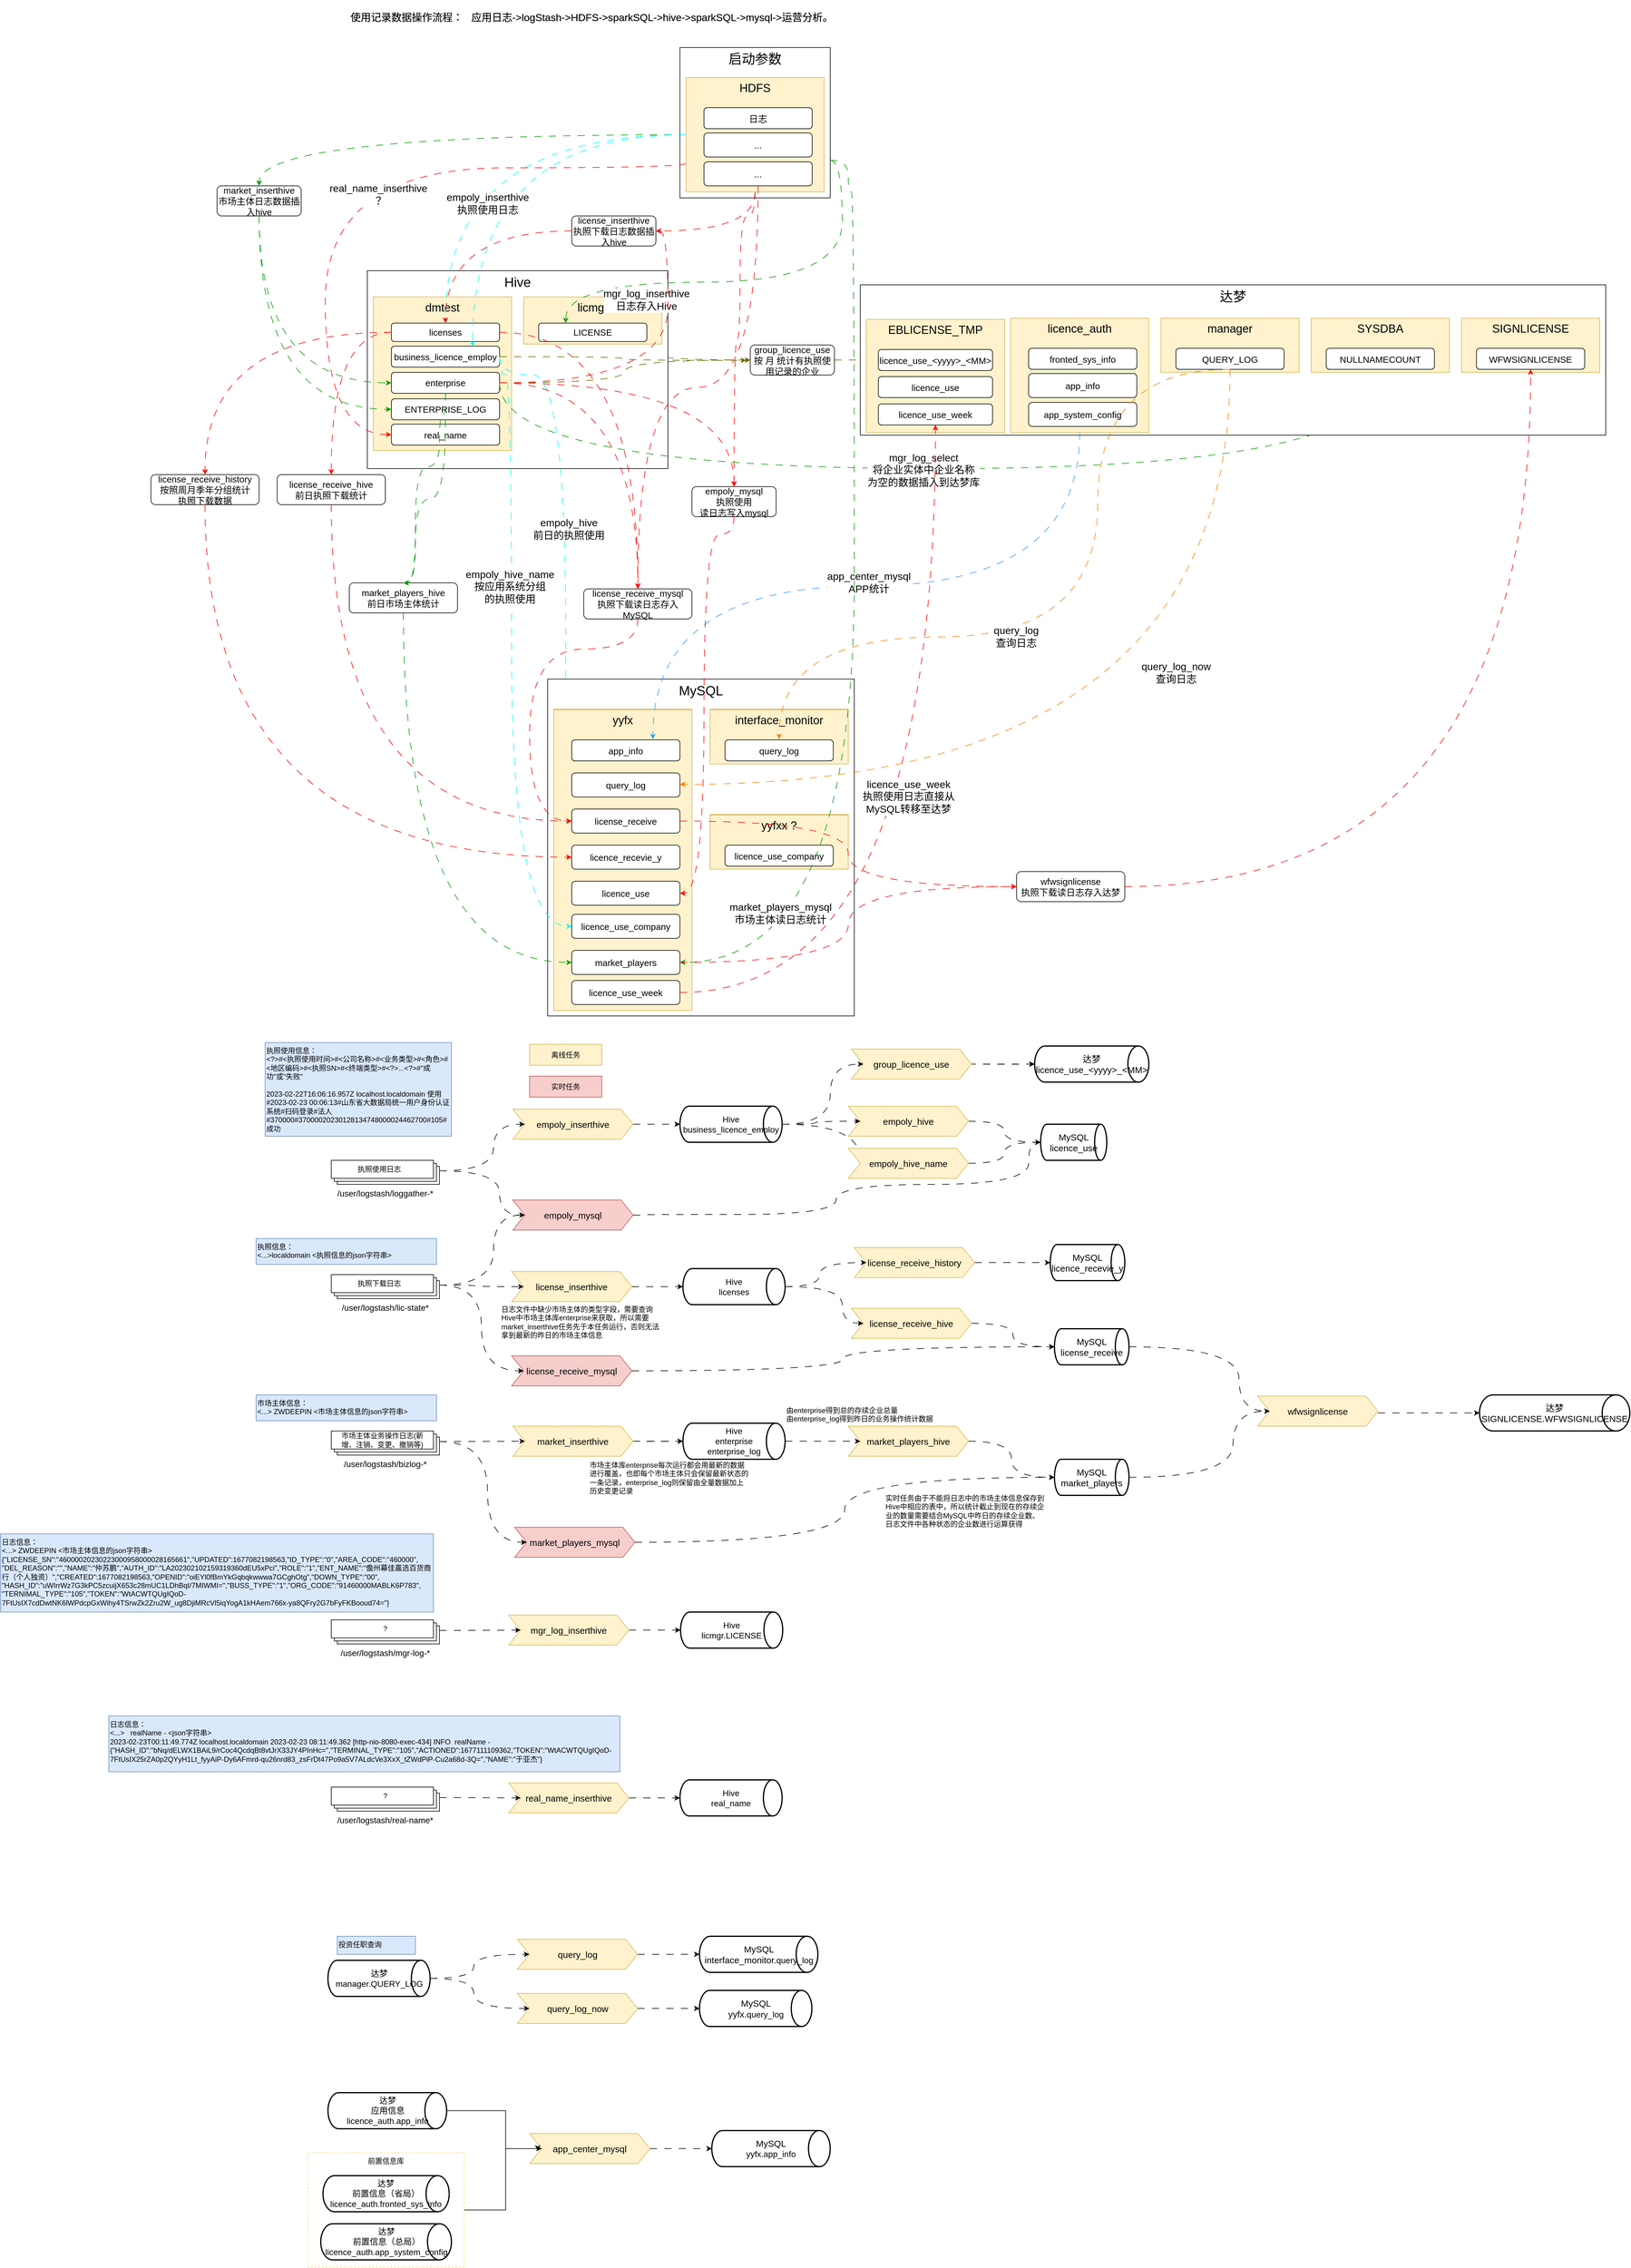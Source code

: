 <mxfile version="20.8.20" type="github">
  <diagram id="gaf1Xc8oLgJsTNjU48Kx" name="电子营业执照运营分析">
    <mxGraphModel dx="2629" dy="2038" grid="1" gridSize="10" guides="1" tooltips="1" connect="1" arrows="1" fold="1" page="1" pageScale="1" pageWidth="827" pageHeight="1169" math="0" shadow="0">
      <root>
        <mxCell id="0" />
        <mxCell id="1" parent="0" />
        <mxCell id="Agi0m2Bdz71Y0sU2h22X-4" value="empoly_mysql" style="shape=step;perimeter=stepPerimeter;whiteSpace=wrap;html=1;fixedSize=1;fillColor=#f8cecc;strokeColor=#b85450;fontSize=15;" parent="1" vertex="1">
          <mxGeometry x="292" y="826" width="200" height="50" as="geometry" />
        </mxCell>
        <mxCell id="eUsfLuXrdPTU6Zo4dA0c-1" value="&lt;p class=&quot;MsoNormal&quot; style=&quot;font-size: 17px;&quot;&gt;使用记录数据操作流程：&amp;nbsp; &amp;nbsp;&lt;span style=&quot;background-color: initial; font-size: 17px;&quot;&gt;应用日志-&amp;gt;logStash-&amp;gt;HDFS-&amp;gt;sparkSQL-&amp;gt;hive-&amp;gt;sparkSQL-&amp;gt;mysql-&amp;gt;运营分析。&lt;/span&gt;&lt;/p&gt;" style="rounded=0;whiteSpace=wrap;html=1;strokeColor=none;align=left;fontSize=17;fillColor=none;" parent="1" vertex="1">
          <mxGeometry x="20" y="-1169" width="840" height="60" as="geometry" />
        </mxCell>
        <mxCell id="JtnIAONKJIrSGNDn3wCX-18" value="&lt;p class=&quot;MsoNormal&quot; style=&quot;font-size: 17px;&quot;&gt;使用记录数据操作流程：&amp;nbsp; &amp;nbsp;&lt;span style=&quot;background-color: initial; font-size: 17px;&quot;&gt;应用日志-&amp;gt;logStash-&amp;gt;HDFS-&amp;gt;sparkSQL-&amp;gt;hive-&amp;gt;sparkSQL-&amp;gt;mysql-&amp;gt;运营分析。&lt;/span&gt;&lt;/p&gt;" style="rounded=0;whiteSpace=wrap;html=1;strokeColor=none;align=left;fontSize=17;fillColor=none;" parent="1" vertex="1">
          <mxGeometry x="20" y="-1169" width="840" height="60" as="geometry" />
        </mxCell>
        <mxCell id="JtnIAONKJIrSGNDn3wCX-55" value="" style="group" parent="1" vertex="1" connectable="0">
          <mxGeometry x="570" y="-1090" width="250" height="250" as="geometry" />
        </mxCell>
        <mxCell id="JtnIAONKJIrSGNDn3wCX-56" value="启动参数" style="rounded=0;whiteSpace=wrap;html=1;fontSize=22;horizontal=1;verticalAlign=top;" parent="JtnIAONKJIrSGNDn3wCX-55" vertex="1">
          <mxGeometry width="250" height="250" as="geometry" />
        </mxCell>
        <mxCell id="JtnIAONKJIrSGNDn3wCX-57" value="HDFS" style="rounded=0;whiteSpace=wrap;html=1;fontSize=19;horizontal=1;verticalAlign=top;fillColor=#fff2cc;strokeColor=#d6b656;" parent="JtnIAONKJIrSGNDn3wCX-55" vertex="1">
          <mxGeometry x="10" y="50" width="230" height="190" as="geometry" />
        </mxCell>
        <mxCell id="JtnIAONKJIrSGNDn3wCX-58" value="&lt;div style=&quot;text-align: left;&quot;&gt;&lt;span style=&quot;background-color: initial;&quot;&gt;日志&lt;/span&gt;&lt;/div&gt;" style="rounded=1;whiteSpace=wrap;html=1;fontSize=15;" parent="JtnIAONKJIrSGNDn3wCX-55" vertex="1">
          <mxGeometry x="40" y="100" width="180" height="35" as="geometry" />
        </mxCell>
        <mxCell id="JtnIAONKJIrSGNDn3wCX-59" value="&lt;span style=&quot;text-align: left;&quot;&gt;...&lt;/span&gt;" style="rounded=1;whiteSpace=wrap;html=1;fontSize=15;" parent="JtnIAONKJIrSGNDn3wCX-55" vertex="1">
          <mxGeometry x="40" y="142" width="180" height="40" as="geometry" />
        </mxCell>
        <mxCell id="JtnIAONKJIrSGNDn3wCX-60" value="&lt;div style=&quot;text-align: left;&quot;&gt;...&lt;/div&gt;" style="rounded=1;whiteSpace=wrap;html=1;fontSize=15;" parent="JtnIAONKJIrSGNDn3wCX-55" vertex="1">
          <mxGeometry x="40" y="190" width="180" height="40" as="geometry" />
        </mxCell>
        <mxCell id="JtnIAONKJIrSGNDn3wCX-68" value="&lt;div style=&quot;&quot;&gt;empoly_mysql&lt;br&gt;&lt;/div&gt;&lt;div style=&quot;&quot;&gt;执照使用&lt;/div&gt;&lt;div style=&quot;&quot;&gt;读日志写入mysql&lt;br&gt;&lt;/div&gt;" style="rounded=1;whiteSpace=wrap;html=1;fontSize=15;align=center;" parent="1" vertex="1">
          <mxGeometry x="590" y="-360" width="140" height="50" as="geometry" />
        </mxCell>
        <mxCell id="JtnIAONKJIrSGNDn3wCX-70" style="edgeStyle=orthogonalEdgeStyle;curved=1;rounded=0;orthogonalLoop=1;jettySize=auto;html=1;exitX=0.5;exitY=1;exitDx=0;exitDy=0;entryX=0.5;entryY=0;entryDx=0;entryDy=0;dashed=1;dashPattern=12 12;strokeColor=#FF0000;fontSize=17;" parent="1" source="JtnIAONKJIrSGNDn3wCX-57" target="JtnIAONKJIrSGNDn3wCX-68" edge="1">
          <mxGeometry relative="1" as="geometry">
            <Array as="points">
              <mxPoint x="695" y="-810" />
              <mxPoint x="670" y="-810" />
              <mxPoint x="670" y="-605" />
              <mxPoint x="660" y="-605" />
            </Array>
          </mxGeometry>
        </mxCell>
        <mxCell id="JtnIAONKJIrSGNDn3wCX-72" value="&lt;div style=&quot;&quot;&gt;license_inserthive&lt;br&gt;&lt;/div&gt;&lt;div style=&quot;&quot;&gt;执照下载日志数据插入hive&lt;br&gt;&lt;/div&gt;" style="rounded=1;whiteSpace=wrap;html=1;fontSize=15;align=center;" parent="1" vertex="1">
          <mxGeometry x="390" y="-810" width="140" height="50" as="geometry" />
        </mxCell>
        <mxCell id="JtnIAONKJIrSGNDn3wCX-74" style="edgeStyle=orthogonalEdgeStyle;curved=1;rounded=0;orthogonalLoop=1;jettySize=auto;html=1;exitX=0.5;exitY=1;exitDx=0;exitDy=0;entryX=1;entryY=0.5;entryDx=0;entryDy=0;dashed=1;dashPattern=12 12;strokeColor=#FF0000;fontSize=17;" parent="1" source="JtnIAONKJIrSGNDn3wCX-57" target="JtnIAONKJIrSGNDn3wCX-72" edge="1">
          <mxGeometry relative="1" as="geometry" />
        </mxCell>
        <mxCell id="JtnIAONKJIrSGNDn3wCX-76" value="&lt;div style=&quot;&quot;&gt;license_receive_history&lt;br&gt;&lt;/div&gt;按照周月季年分组统计&lt;div style=&quot;&quot;&gt;执照下载数据&lt;br&gt;&lt;/div&gt;" style="rounded=1;whiteSpace=wrap;html=1;fontSize=15;align=center;" parent="1" vertex="1">
          <mxGeometry x="-310" y="-380" width="180" height="50" as="geometry" />
        </mxCell>
        <mxCell id="JtnIAONKJIrSGNDn3wCX-77" value="&lt;div style=&quot;&quot;&gt;license_receive_hive&lt;br&gt;&lt;/div&gt;&lt;div style=&quot;&quot;&gt;前日执照下载统计&lt;/div&gt;" style="rounded=1;whiteSpace=wrap;html=1;fontSize=15;align=center;" parent="1" vertex="1">
          <mxGeometry x="-100" y="-380" width="180" height="50" as="geometry" />
        </mxCell>
        <mxCell id="JtnIAONKJIrSGNDn3wCX-91" style="edgeStyle=orthogonalEdgeStyle;curved=1;rounded=0;orthogonalLoop=1;jettySize=auto;html=1;exitX=1;exitY=0.5;exitDx=0;exitDy=0;entryX=0;entryY=0.5;entryDx=0;entryDy=0;dashed=1;dashPattern=12 12;strokeColor=#666600;fontSize=17;" parent="1" source="JtnIAONKJIrSGNDn3wCX-87" target="JtnIAONKJIrSGNDn3wCX-84" edge="1">
          <mxGeometry relative="1" as="geometry" />
        </mxCell>
        <mxCell id="JtnIAONKJIrSGNDn3wCX-87" value="&lt;div style=&quot;&quot;&gt;group_licence_use&lt;br&gt;&lt;/div&gt;&lt;div style=&quot;&quot;&gt;按 月 统计有执照使用记录的企业&lt;br&gt;&lt;/div&gt;" style="rounded=1;whiteSpace=wrap;html=1;fontSize=15;align=center;" parent="1" vertex="1">
          <mxGeometry x="687" y="-595.5" width="140" height="50" as="geometry" />
        </mxCell>
        <mxCell id="JtnIAONKJIrSGNDn3wCX-88" style="edgeStyle=orthogonalEdgeStyle;curved=1;rounded=0;orthogonalLoop=1;jettySize=auto;html=1;exitX=1;exitY=0.5;exitDx=0;exitDy=0;entryX=0;entryY=0.5;entryDx=0;entryDy=0;dashed=1;dashPattern=12 12;strokeColor=#666600;fontSize=17;" parent="1" source="JtnIAONKJIrSGNDn3wCX-22" target="JtnIAONKJIrSGNDn3wCX-87" edge="1">
          <mxGeometry relative="1" as="geometry" />
        </mxCell>
        <mxCell id="JtnIAONKJIrSGNDn3wCX-92" value="&lt;div style=&quot;&quot;&gt;market_inserthive&lt;br&gt;&lt;/div&gt;&lt;div style=&quot;&quot;&gt;市场主体日志数据插入hive&lt;br&gt;&lt;/div&gt;" style="rounded=1;whiteSpace=wrap;html=1;fontSize=15;align=center;" parent="1" vertex="1">
          <mxGeometry x="-200" y="-860" width="140" height="50" as="geometry" />
        </mxCell>
        <mxCell id="JtnIAONKJIrSGNDn3wCX-93" style="edgeStyle=orthogonalEdgeStyle;curved=1;rounded=0;orthogonalLoop=1;jettySize=auto;html=1;exitX=0;exitY=0.5;exitDx=0;exitDy=0;entryX=0.5;entryY=0;entryDx=0;entryDy=0;dashed=1;dashPattern=12 12;strokeColor=#009900;fontSize=17;" parent="1" source="JtnIAONKJIrSGNDn3wCX-57" target="JtnIAONKJIrSGNDn3wCX-92" edge="1">
          <mxGeometry relative="1" as="geometry" />
        </mxCell>
        <mxCell id="JtnIAONKJIrSGNDn3wCX-96" value="&lt;div style=&quot;&quot;&gt;market_players_hive&lt;br&gt;&lt;/div&gt;&lt;div style=&quot;&quot;&gt;前日市场主体统计&lt;/div&gt;" style="rounded=1;whiteSpace=wrap;html=1;fontSize=15;align=center;" parent="1" vertex="1">
          <mxGeometry x="20" y="-200" width="180" height="50" as="geometry" />
        </mxCell>
        <mxCell id="JtnIAONKJIrSGNDn3wCX-116" value="&lt;div style=&quot;&quot;&gt;license_receive_mysql&lt;br&gt;&lt;/div&gt;&lt;div style=&quot;&quot;&gt;执照下载读日志存入MySQL&lt;/div&gt;" style="rounded=1;whiteSpace=wrap;html=1;fontSize=15;align=center;" parent="1" vertex="1">
          <mxGeometry x="410" y="-190" width="180" height="50" as="geometry" />
        </mxCell>
        <mxCell id="JtnIAONKJIrSGNDn3wCX-20" value="Hive" style="rounded=0;whiteSpace=wrap;html=1;fontSize=22;horizontal=1;verticalAlign=top;" parent="1" vertex="1">
          <mxGeometry x="50" y="-719" width="500" height="329" as="geometry" />
        </mxCell>
        <mxCell id="JtnIAONKJIrSGNDn3wCX-21" value="dmtest" style="rounded=0;whiteSpace=wrap;html=1;fontSize=19;horizontal=1;verticalAlign=top;fillColor=#fff2cc;strokeColor=#d6b656;" parent="1" vertex="1">
          <mxGeometry x="60" y="-675.41" width="230" height="255.41" as="geometry" />
        </mxCell>
        <mxCell id="JtnIAONKJIrSGNDn3wCX-22" value="&lt;span style=&quot;text-align: left;&quot;&gt;licenses&lt;/span&gt;" style="rounded=1;whiteSpace=wrap;html=1;fontSize=15;" parent="1" vertex="1">
          <mxGeometry x="90" y="-631.821" width="180" height="30.513" as="geometry" />
        </mxCell>
        <mxCell id="JtnIAONKJIrSGNDn3wCX-23" value="&lt;span style=&quot;text-align: left;&quot;&gt;business_licence_employ&lt;/span&gt;" style="rounded=1;whiteSpace=wrap;html=1;fontSize=15;" parent="1" vertex="1">
          <mxGeometry x="90" y="-593.502" width="180" height="34.872" as="geometry" />
        </mxCell>
        <mxCell id="JtnIAONKJIrSGNDn3wCX-24" value="&lt;div style=&quot;text-align: left;&quot;&gt;&lt;span style=&quot;background-color: initial;&quot;&gt;enterprise&lt;/span&gt;&lt;/div&gt;" style="rounded=1;whiteSpace=wrap;html=1;fontSize=15;" parent="1" vertex="1">
          <mxGeometry x="90" y="-550.004" width="180" height="34.872" as="geometry" />
        </mxCell>
        <mxCell id="JtnIAONKJIrSGNDn3wCX-25" value="&lt;div style=&quot;text-align: left;&quot;&gt;ENTERPRISE_LOG&lt;br&gt;&lt;/div&gt;" style="rounded=1;whiteSpace=wrap;html=1;fontSize=15;" parent="1" vertex="1">
          <mxGeometry x="90" y="-505.996" width="180" height="34.872" as="geometry" />
        </mxCell>
        <mxCell id="JtnIAONKJIrSGNDn3wCX-26" value="licmgr" style="rounded=0;whiteSpace=wrap;html=1;fontSize=19;horizontal=1;verticalAlign=top;fillColor=#fff2cc;strokeColor=#d6b656;" parent="1" vertex="1">
          <mxGeometry x="310" y="-675.41" width="230" height="78.462" as="geometry" />
        </mxCell>
        <mxCell id="JtnIAONKJIrSGNDn3wCX-27" value="&lt;div style=&quot;text-align: left;&quot;&gt;&lt;span style=&quot;background-color: initial;&quot;&gt;LICENSE&lt;/span&gt;&lt;/div&gt;" style="rounded=1;whiteSpace=wrap;html=1;fontSize=15;" parent="1" vertex="1">
          <mxGeometry x="335" y="-631.821" width="180" height="30.513" as="geometry" />
        </mxCell>
        <mxCell id="JtnIAONKJIrSGNDn3wCX-125" value="&lt;div style=&quot;text-align: left;&quot;&gt;real_name&lt;br&gt;&lt;/div&gt;" style="rounded=1;whiteSpace=wrap;html=1;fontSize=15;" parent="1" vertex="1">
          <mxGeometry x="90" y="-463.876" width="180" height="34.872" as="geometry" />
        </mxCell>
        <mxCell id="JtnIAONKJIrSGNDn3wCX-98" style="edgeStyle=orthogonalEdgeStyle;curved=1;rounded=0;orthogonalLoop=1;jettySize=auto;html=1;exitX=0.5;exitY=1;exitDx=0;exitDy=0;entryX=0.5;entryY=0;entryDx=0;entryDy=0;dashed=1;dashPattern=12 12;strokeColor=#009900;fontSize=17;" parent="1" source="JtnIAONKJIrSGNDn3wCX-24" target="JtnIAONKJIrSGNDn3wCX-96" edge="1">
          <mxGeometry relative="1" as="geometry">
            <Array as="points">
              <mxPoint x="170" y="-477" />
              <mxPoint x="170" y="-393" />
              <mxPoint x="130" y="-393" />
            </Array>
          </mxGeometry>
        </mxCell>
        <mxCell id="JtnIAONKJIrSGNDn3wCX-97" style="edgeStyle=orthogonalEdgeStyle;curved=1;rounded=0;orthogonalLoop=1;jettySize=auto;html=1;exitX=0.5;exitY=1;exitDx=0;exitDy=0;entryX=0.5;entryY=0;entryDx=0;entryDy=0;dashed=1;dashPattern=12 12;strokeColor=#009900;fontSize=17;" parent="1" source="JtnIAONKJIrSGNDn3wCX-25" target="JtnIAONKJIrSGNDn3wCX-96" edge="1">
          <mxGeometry relative="1" as="geometry">
            <Array as="points">
              <mxPoint x="180" y="-340" />
              <mxPoint x="130" y="-340" />
            </Array>
          </mxGeometry>
        </mxCell>
        <mxCell id="JtnIAONKJIrSGNDn3wCX-64" style="edgeStyle=orthogonalEdgeStyle;curved=1;rounded=0;orthogonalLoop=1;jettySize=auto;html=1;exitX=1;exitY=0.5;exitDx=0;exitDy=0;entryX=0;entryY=0.5;entryDx=0;entryDy=0;dashed=1;dashPattern=12 12;strokeColor=#00FFFF;fontSize=17;" parent="1" source="JtnIAONKJIrSGNDn3wCX-23" target="JtnIAONKJIrSGNDn3wCX-35" edge="1">
          <mxGeometry relative="1" as="geometry">
            <Array as="points">
              <mxPoint x="380" y="-546" />
              <mxPoint x="380" y="316" />
            </Array>
          </mxGeometry>
        </mxCell>
        <mxCell id="JtnIAONKJIrSGNDn3wCX-66" value="empoly_hive&lt;br&gt;前日的执照使用" style="edgeLabel;html=1;align=center;verticalAlign=middle;resizable=0;points=[];fontSize=17;" parent="JtnIAONKJIrSGNDn3wCX-64" vertex="1" connectable="0">
          <mxGeometry x="-0.327" y="-5" relative="1" as="geometry">
            <mxPoint x="10" y="56" as="offset" />
          </mxGeometry>
        </mxCell>
        <mxCell id="JtnIAONKJIrSGNDn3wCX-117" style="edgeStyle=orthogonalEdgeStyle;curved=1;rounded=0;orthogonalLoop=1;jettySize=auto;html=1;exitX=1;exitY=0.5;exitDx=0;exitDy=0;entryX=0.5;entryY=0;entryDx=0;entryDy=0;dashed=1;dashPattern=12 12;strokeColor=#FF0000;fontSize=17;" parent="1" source="JtnIAONKJIrSGNDn3wCX-24" target="JtnIAONKJIrSGNDn3wCX-116" edge="1">
          <mxGeometry relative="1" as="geometry" />
        </mxCell>
        <mxCell id="JtnIAONKJIrSGNDn3wCX-118" style="edgeStyle=orthogonalEdgeStyle;curved=1;rounded=0;orthogonalLoop=1;jettySize=auto;html=1;exitX=1;exitY=0.5;exitDx=0;exitDy=0;dashed=1;dashPattern=12 12;strokeColor=#FF0000;fontSize=17;" parent="1" source="JtnIAONKJIrSGNDn3wCX-22" edge="1">
          <mxGeometry relative="1" as="geometry">
            <mxPoint x="500" y="-190" as="targetPoint" />
          </mxGeometry>
        </mxCell>
        <mxCell id="JtnIAONKJIrSGNDn3wCX-119" style="edgeStyle=orthogonalEdgeStyle;curved=1;rounded=0;orthogonalLoop=1;jettySize=auto;html=1;exitX=0.5;exitY=1;exitDx=0;exitDy=0;entryX=0.5;entryY=0;entryDx=0;entryDy=0;dashed=1;dashPattern=12 12;strokeColor=#FF0000;fontSize=17;" parent="1" source="JtnIAONKJIrSGNDn3wCX-60" target="JtnIAONKJIrSGNDn3wCX-116" edge="1">
          <mxGeometry relative="1" as="geometry" />
        </mxCell>
        <mxCell id="JtnIAONKJIrSGNDn3wCX-69" style="edgeStyle=orthogonalEdgeStyle;curved=1;rounded=0;orthogonalLoop=1;jettySize=auto;html=1;exitX=1;exitY=0.5;exitDx=0;exitDy=0;entryX=0.5;entryY=0;entryDx=0;entryDy=0;dashed=1;dashPattern=12 12;strokeColor=#FF0000;fontSize=17;" parent="1" source="JtnIAONKJIrSGNDn3wCX-24" target="JtnIAONKJIrSGNDn3wCX-68" edge="1">
          <mxGeometry relative="1" as="geometry" />
        </mxCell>
        <mxCell id="JtnIAONKJIrSGNDn3wCX-90" style="edgeStyle=orthogonalEdgeStyle;curved=1;rounded=0;orthogonalLoop=1;jettySize=auto;html=1;exitX=1;exitY=0.5;exitDx=0;exitDy=0;entryX=0;entryY=0.5;entryDx=0;entryDy=0;dashed=1;dashPattern=12 12;strokeColor=#666600;fontSize=17;" parent="1" source="JtnIAONKJIrSGNDn3wCX-24" target="JtnIAONKJIrSGNDn3wCX-87" edge="1">
          <mxGeometry relative="1" as="geometry" />
        </mxCell>
        <mxCell id="JtnIAONKJIrSGNDn3wCX-89" style="edgeStyle=orthogonalEdgeStyle;curved=1;rounded=0;orthogonalLoop=1;jettySize=auto;html=1;exitX=1;exitY=0.5;exitDx=0;exitDy=0;dashed=1;dashPattern=12 12;strokeColor=#666600;fontSize=17;" parent="1" source="JtnIAONKJIrSGNDn3wCX-23" edge="1">
          <mxGeometry relative="1" as="geometry">
            <mxPoint x="680" y="-570" as="targetPoint" />
          </mxGeometry>
        </mxCell>
        <mxCell id="JtnIAONKJIrSGNDn3wCX-106" style="edgeStyle=orthogonalEdgeStyle;curved=1;rounded=0;orthogonalLoop=1;jettySize=auto;html=1;exitX=1;exitY=0.5;exitDx=0;exitDy=0;entryX=0.5;entryY=1;entryDx=0;entryDy=0;dashed=1;dashPattern=12 12;strokeColor=#009900;fontSize=17;" parent="1" source="JtnIAONKJIrSGNDn3wCX-24" target="JtnIAONKJIrSGNDn3wCX-103" edge="1">
          <mxGeometry relative="1" as="geometry">
            <Array as="points">
              <mxPoint x="270" y="-390" />
              <mxPoint x="1735" y="-390" />
            </Array>
          </mxGeometry>
        </mxCell>
        <mxCell id="JtnIAONKJIrSGNDn3wCX-107" value="mgr_log_select&lt;br&gt;将企业实体中企业名称&lt;br&gt;为空的数据插入到达梦库" style="edgeLabel;html=1;align=center;verticalAlign=middle;resizable=0;points=[];fontSize=17;" parent="JtnIAONKJIrSGNDn3wCX-106" vertex="1" connectable="0">
          <mxGeometry x="-0.056" y="-3" relative="1" as="geometry">
            <mxPoint x="13" as="offset" />
          </mxGeometry>
        </mxCell>
        <mxCell id="JtnIAONKJIrSGNDn3wCX-114" style="edgeStyle=orthogonalEdgeStyle;curved=1;rounded=0;orthogonalLoop=1;jettySize=auto;html=1;exitX=1;exitY=0.75;exitDx=0;exitDy=0;dashed=1;dashPattern=12 12;strokeColor=#009900;fontSize=17;" parent="1" source="JtnIAONKJIrSGNDn3wCX-56" target="JtnIAONKJIrSGNDn3wCX-27" edge="1">
          <mxGeometry relative="1" as="geometry">
            <Array as="points">
              <mxPoint x="840" y="-902" />
              <mxPoint x="840" y="-700" />
              <mxPoint x="380" y="-700" />
            </Array>
          </mxGeometry>
        </mxCell>
        <mxCell id="JtnIAONKJIrSGNDn3wCX-115" value="mgr_log_inserthive&lt;br&gt;日志存入Hive" style="edgeLabel;html=1;align=center;verticalAlign=middle;resizable=0;points=[];fontSize=17;" parent="JtnIAONKJIrSGNDn3wCX-114" vertex="1" connectable="0">
          <mxGeometry x="0.457" y="11" relative="1" as="geometry">
            <mxPoint x="-2" y="19" as="offset" />
          </mxGeometry>
        </mxCell>
        <mxCell id="JtnIAONKJIrSGNDn3wCX-73" style="edgeStyle=orthogonalEdgeStyle;curved=1;rounded=0;orthogonalLoop=1;jettySize=auto;html=1;exitX=1;exitY=0.5;exitDx=0;exitDy=0;entryX=1;entryY=0.5;entryDx=0;entryDy=0;dashed=1;dashPattern=12 12;strokeColor=#FF0000;fontSize=17;" parent="1" source="JtnIAONKJIrSGNDn3wCX-24" target="JtnIAONKJIrSGNDn3wCX-72" edge="1">
          <mxGeometry relative="1" as="geometry" />
        </mxCell>
        <mxCell id="JtnIAONKJIrSGNDn3wCX-62" style="edgeStyle=orthogonalEdgeStyle;curved=1;rounded=0;orthogonalLoop=1;jettySize=auto;html=1;exitX=0;exitY=0.5;exitDx=0;exitDy=0;entryX=0.75;entryY=0;entryDx=0;entryDy=0;dashed=1;dashPattern=12 12;strokeColor=#00FFFF;fontSize=17;" parent="1" source="JtnIAONKJIrSGNDn3wCX-57" target="JtnIAONKJIrSGNDn3wCX-23" edge="1">
          <mxGeometry relative="1" as="geometry" />
        </mxCell>
        <mxCell id="JtnIAONKJIrSGNDn3wCX-61" style="edgeStyle=orthogonalEdgeStyle;curved=1;rounded=0;orthogonalLoop=1;jettySize=auto;html=1;exitX=0;exitY=0.5;exitDx=0;exitDy=0;entryX=0.5;entryY=0;entryDx=0;entryDy=0;dashed=1;dashPattern=12 12;strokeColor=#00FFFF;fontSize=17;" parent="1" source="JtnIAONKJIrSGNDn3wCX-57" target="JtnIAONKJIrSGNDn3wCX-22" edge="1">
          <mxGeometry relative="1" as="geometry" />
        </mxCell>
        <mxCell id="JtnIAONKJIrSGNDn3wCX-63" value="empoly_inserthive&lt;br&gt;执照使用日志" style="edgeLabel;html=1;align=center;verticalAlign=middle;resizable=0;points=[];fontSize=17;" parent="JtnIAONKJIrSGNDn3wCX-61" vertex="1" connectable="0">
          <mxGeometry x="0.444" y="47" relative="1" as="geometry">
            <mxPoint x="23" as="offset" />
          </mxGeometry>
        </mxCell>
        <mxCell id="JtnIAONKJIrSGNDn3wCX-75" style="edgeStyle=orthogonalEdgeStyle;curved=1;rounded=0;orthogonalLoop=1;jettySize=auto;html=1;exitX=0;exitY=0.5;exitDx=0;exitDy=0;dashed=1;dashPattern=12 12;strokeColor=#FF0000;fontSize=17;" parent="1" source="JtnIAONKJIrSGNDn3wCX-72" target="JtnIAONKJIrSGNDn3wCX-22" edge="1">
          <mxGeometry relative="1" as="geometry" />
        </mxCell>
        <mxCell id="JtnIAONKJIrSGNDn3wCX-78" style="edgeStyle=orthogonalEdgeStyle;curved=1;rounded=0;orthogonalLoop=1;jettySize=auto;html=1;exitX=0;exitY=0.5;exitDx=0;exitDy=0;entryX=0.5;entryY=0;entryDx=0;entryDy=0;dashed=1;dashPattern=12 12;strokeColor=#FF0000;fontSize=17;" parent="1" source="JtnIAONKJIrSGNDn3wCX-22" target="JtnIAONKJIrSGNDn3wCX-76" edge="1">
          <mxGeometry relative="1" as="geometry" />
        </mxCell>
        <mxCell id="JtnIAONKJIrSGNDn3wCX-79" style="edgeStyle=orthogonalEdgeStyle;curved=1;rounded=0;orthogonalLoop=1;jettySize=auto;html=1;exitX=0;exitY=0.5;exitDx=0;exitDy=0;entryX=0.5;entryY=0;entryDx=0;entryDy=0;dashed=1;dashPattern=12 12;strokeColor=#FF0000;fontSize=17;" parent="1" source="JtnIAONKJIrSGNDn3wCX-22" target="JtnIAONKJIrSGNDn3wCX-77" edge="1">
          <mxGeometry relative="1" as="geometry" />
        </mxCell>
        <mxCell id="JtnIAONKJIrSGNDn3wCX-94" style="edgeStyle=orthogonalEdgeStyle;curved=1;rounded=0;orthogonalLoop=1;jettySize=auto;html=1;exitX=0.5;exitY=1;exitDx=0;exitDy=0;entryX=0;entryY=0.5;entryDx=0;entryDy=0;dashed=1;dashPattern=12 12;strokeColor=#009900;fontSize=17;" parent="1" source="JtnIAONKJIrSGNDn3wCX-92" target="JtnIAONKJIrSGNDn3wCX-24" edge="1">
          <mxGeometry relative="1" as="geometry" />
        </mxCell>
        <mxCell id="JtnIAONKJIrSGNDn3wCX-95" style="edgeStyle=orthogonalEdgeStyle;curved=1;rounded=0;orthogonalLoop=1;jettySize=auto;html=1;exitX=0.5;exitY=1;exitDx=0;exitDy=0;entryX=0;entryY=0.5;entryDx=0;entryDy=0;dashed=1;dashPattern=12 12;strokeColor=#009900;fontSize=17;" parent="1" source="JtnIAONKJIrSGNDn3wCX-92" target="JtnIAONKJIrSGNDn3wCX-25" edge="1">
          <mxGeometry relative="1" as="geometry" />
        </mxCell>
        <mxCell id="JtnIAONKJIrSGNDn3wCX-126" style="edgeStyle=orthogonalEdgeStyle;curved=1;rounded=0;orthogonalLoop=1;jettySize=auto;html=1;exitX=0;exitY=0.75;exitDx=0;exitDy=0;entryX=0;entryY=0.5;entryDx=0;entryDy=0;dashed=1;dashPattern=12 12;strokeColor=#FF0000;fontSize=17;" parent="1" source="JtnIAONKJIrSGNDn3wCX-57" target="JtnIAONKJIrSGNDn3wCX-125" edge="1">
          <mxGeometry relative="1" as="geometry">
            <Array as="points">
              <mxPoint x="580" y="-890" />
              <mxPoint x="-20" y="-890" />
              <mxPoint x="-20" y="-446" />
            </Array>
          </mxGeometry>
        </mxCell>
        <mxCell id="JtnIAONKJIrSGNDn3wCX-127" value="real_name_inserthive&lt;br&gt;？" style="edgeLabel;html=1;align=center;verticalAlign=middle;resizable=0;points=[];fontSize=17;" parent="JtnIAONKJIrSGNDn3wCX-126" vertex="1" connectable="0">
          <mxGeometry x="-0.105" y="45" relative="1" as="geometry">
            <mxPoint as="offset" />
          </mxGeometry>
        </mxCell>
        <mxCell id="JtnIAONKJIrSGNDn3wCX-130" value="" style="group" parent="1" vertex="1" connectable="0">
          <mxGeometry x="870" y="-695.5" width="1240" height="250" as="geometry" />
        </mxCell>
        <mxCell id="eUsfLuXrdPTU6Zo4dA0c-22" value="达梦" style="rounded=0;whiteSpace=wrap;html=1;fontSize=22;horizontal=1;verticalAlign=top;" parent="JtnIAONKJIrSGNDn3wCX-130" vertex="1">
          <mxGeometry width="1240" height="250" as="geometry" />
        </mxCell>
        <mxCell id="eUsfLuXrdPTU6Zo4dA0c-23" value="licence_auth" style="rounded=0;whiteSpace=wrap;html=1;fontSize=19;horizontal=1;verticalAlign=top;fillColor=#fff2cc;strokeColor=#d6b656;" parent="JtnIAONKJIrSGNDn3wCX-130" vertex="1">
          <mxGeometry x="250" y="55.5" width="230" height="190" as="geometry" />
        </mxCell>
        <mxCell id="eUsfLuXrdPTU6Zo4dA0c-24" value="&lt;div style=&quot;text-align: left;&quot;&gt;&lt;span style=&quot;background-color: initial;&quot;&gt;fronted_sys_info&lt;/span&gt;&lt;/div&gt;" style="rounded=1;whiteSpace=wrap;html=1;fontSize=15;" parent="JtnIAONKJIrSGNDn3wCX-130" vertex="1">
          <mxGeometry x="280" y="105.5" width="180" height="35" as="geometry" />
        </mxCell>
        <mxCell id="eUsfLuXrdPTU6Zo4dA0c-25" value="&lt;span style=&quot;text-align: left;&quot;&gt;app_info&lt;/span&gt;" style="rounded=1;whiteSpace=wrap;html=1;fontSize=15;" parent="JtnIAONKJIrSGNDn3wCX-130" vertex="1">
          <mxGeometry x="280" y="147.5" width="180" height="40" as="geometry" />
        </mxCell>
        <mxCell id="eUsfLuXrdPTU6Zo4dA0c-29" value="manager" style="rounded=0;whiteSpace=wrap;html=1;fontSize=19;horizontal=1;verticalAlign=top;fillColor=#fff2cc;strokeColor=#d6b656;" parent="JtnIAONKJIrSGNDn3wCX-130" vertex="1">
          <mxGeometry x="500" y="55.5" width="230" height="90" as="geometry" />
        </mxCell>
        <mxCell id="eUsfLuXrdPTU6Zo4dA0c-30" value="&lt;div style=&quot;text-align: left;&quot;&gt;QUERY_LOG&lt;br&gt;&lt;/div&gt;" style="rounded=1;whiteSpace=wrap;html=1;fontSize=15;" parent="JtnIAONKJIrSGNDn3wCX-130" vertex="1">
          <mxGeometry x="525" y="105.5" width="180" height="35" as="geometry" />
        </mxCell>
        <mxCell id="JtnIAONKJIrSGNDn3wCX-3" value="&lt;div style=&quot;text-align: left;&quot;&gt;app_system_config&lt;/div&gt;" style="rounded=1;whiteSpace=wrap;html=1;fontSize=15;" parent="JtnIAONKJIrSGNDn3wCX-130" vertex="1">
          <mxGeometry x="280" y="195.5" width="180" height="40" as="geometry" />
        </mxCell>
        <mxCell id="JtnIAONKJIrSGNDn3wCX-83" value="EBLICENSE_TMP" style="rounded=0;whiteSpace=wrap;html=1;fontSize=19;horizontal=1;verticalAlign=top;fillColor=#fff2cc;strokeColor=#d6b656;" parent="JtnIAONKJIrSGNDn3wCX-130" vertex="1">
          <mxGeometry x="10" y="57.5" width="230" height="188" as="geometry" />
        </mxCell>
        <mxCell id="JtnIAONKJIrSGNDn3wCX-84" value="&lt;div style=&quot;text-align: left;&quot;&gt;licence_use_&amp;lt;yyyy&amp;gt;_&amp;lt;MM&amp;gt;&lt;br&gt;&lt;/div&gt;" style="rounded=1;whiteSpace=wrap;html=1;fontSize=15;" parent="JtnIAONKJIrSGNDn3wCX-130" vertex="1">
          <mxGeometry x="30" y="107.5" width="190" height="35" as="geometry" />
        </mxCell>
        <mxCell id="JtnIAONKJIrSGNDn3wCX-85" value="&lt;div style=&quot;text-align: left;&quot;&gt;licence_use&lt;br&gt;&lt;/div&gt;" style="rounded=1;whiteSpace=wrap;html=1;fontSize=15;" parent="JtnIAONKJIrSGNDn3wCX-130" vertex="1">
          <mxGeometry x="30" y="152.5" width="190" height="35" as="geometry" />
        </mxCell>
        <mxCell id="JtnIAONKJIrSGNDn3wCX-103" value="SYSDBA" style="rounded=0;whiteSpace=wrap;html=1;fontSize=19;horizontal=1;verticalAlign=top;fillColor=#fff2cc;strokeColor=#d6b656;" parent="JtnIAONKJIrSGNDn3wCX-130" vertex="1">
          <mxGeometry x="750" y="55.5" width="230" height="90" as="geometry" />
        </mxCell>
        <mxCell id="JtnIAONKJIrSGNDn3wCX-104" value="&lt;div style=&quot;text-align: left;&quot;&gt;NULLNAMECOUNT&lt;br&gt;&lt;/div&gt;" style="rounded=1;whiteSpace=wrap;html=1;fontSize=15;" parent="JtnIAONKJIrSGNDn3wCX-130" vertex="1">
          <mxGeometry x="775" y="105.5" width="180" height="35" as="geometry" />
        </mxCell>
        <mxCell id="JtnIAONKJIrSGNDn3wCX-121" value="&lt;div style=&quot;text-align: left;&quot;&gt;licence_use_week&lt;br&gt;&lt;/div&gt;" style="rounded=1;whiteSpace=wrap;html=1;fontSize=15;" parent="JtnIAONKJIrSGNDn3wCX-130" vertex="1">
          <mxGeometry x="30" y="198" width="190" height="35" as="geometry" />
        </mxCell>
        <mxCell id="JtnIAONKJIrSGNDn3wCX-128" value="SIGNLICENSE" style="rounded=0;whiteSpace=wrap;html=1;fontSize=19;horizontal=1;verticalAlign=top;fillColor=#fff2cc;strokeColor=#d6b656;" parent="JtnIAONKJIrSGNDn3wCX-130" vertex="1">
          <mxGeometry x="1000" y="55.5" width="230" height="90" as="geometry" />
        </mxCell>
        <mxCell id="JtnIAONKJIrSGNDn3wCX-129" value="&lt;div style=&quot;text-align: left;&quot;&gt;WFWSIGNLICENSE&lt;br&gt;&lt;/div&gt;" style="rounded=1;whiteSpace=wrap;html=1;fontSize=15;" parent="JtnIAONKJIrSGNDn3wCX-130" vertex="1">
          <mxGeometry x="1025" y="105.5" width="180" height="35" as="geometry" />
        </mxCell>
        <mxCell id="JtnIAONKJIrSGNDn3wCX-134" style="edgeStyle=orthogonalEdgeStyle;curved=1;rounded=0;orthogonalLoop=1;jettySize=auto;html=1;exitX=1;exitY=0.5;exitDx=0;exitDy=0;entryX=0.5;entryY=1;entryDx=0;entryDy=0;dashed=1;dashPattern=12 12;strokeColor=#FF0000;fontSize=17;" parent="1" source="JtnIAONKJIrSGNDn3wCX-131" target="JtnIAONKJIrSGNDn3wCX-129" edge="1">
          <mxGeometry relative="1" as="geometry" />
        </mxCell>
        <mxCell id="JtnIAONKJIrSGNDn3wCX-131" value="&lt;div style=&quot;&quot;&gt;wfwsignlicense&lt;br&gt;&lt;/div&gt;&lt;div style=&quot;&quot;&gt;执照下载读日志存入达梦&lt;/div&gt;" style="rounded=1;whiteSpace=wrap;html=1;fontSize=15;align=center;" parent="1" vertex="1">
          <mxGeometry x="1130" y="280" width="180" height="50" as="geometry" />
        </mxCell>
        <mxCell id="w43A8Cxx5wbVOXLdvmOH-5" value="" style="group" parent="1" vertex="1" connectable="0">
          <mxGeometry x="350" y="-40" width="510" height="560" as="geometry" />
        </mxCell>
        <mxCell id="JtnIAONKJIrSGNDn3wCX-29" value="MySQL" style="rounded=0;whiteSpace=wrap;html=1;fontSize=22;horizontal=1;verticalAlign=top;" parent="w43A8Cxx5wbVOXLdvmOH-5" vertex="1">
          <mxGeometry y="1" width="510" height="559" as="geometry" />
        </mxCell>
        <mxCell id="eUsfLuXrdPTU6Zo4dA0c-50" value="" style="group" parent="w43A8Cxx5wbVOXLdvmOH-5" vertex="1" connectable="0">
          <mxGeometry width="510" height="560" as="geometry" />
        </mxCell>
        <mxCell id="eUsfLuXrdPTU6Zo4dA0c-34" value="MySQL" style="rounded=0;whiteSpace=wrap;html=1;fontSize=22;horizontal=1;verticalAlign=top;" parent="eUsfLuXrdPTU6Zo4dA0c-50" vertex="1">
          <mxGeometry width="510" height="560" as="geometry" />
        </mxCell>
        <mxCell id="eUsfLuXrdPTU6Zo4dA0c-35" value="yyfx" style="rounded=0;whiteSpace=wrap;html=1;fontSize=19;horizontal=1;verticalAlign=top;fillColor=#fff2cc;strokeColor=#d6b656;" parent="eUsfLuXrdPTU6Zo4dA0c-50" vertex="1">
          <mxGeometry x="10" y="50" width="230" height="500" as="geometry" />
        </mxCell>
        <mxCell id="eUsfLuXrdPTU6Zo4dA0c-36" value="app_info" style="rounded=1;whiteSpace=wrap;html=1;fontSize=15;" parent="eUsfLuXrdPTU6Zo4dA0c-50" vertex="1">
          <mxGeometry x="40" y="100" width="180" height="35" as="geometry" />
        </mxCell>
        <mxCell id="eUsfLuXrdPTU6Zo4dA0c-37" value="query_log" style="rounded=1;whiteSpace=wrap;html=1;fontSize=15;" parent="eUsfLuXrdPTU6Zo4dA0c-50" vertex="1">
          <mxGeometry x="40" y="155" width="180" height="40" as="geometry" />
        </mxCell>
        <mxCell id="eUsfLuXrdPTU6Zo4dA0c-38" value="&lt;div style=&quot;text-align: left;&quot;&gt;license_receive&lt;br&gt;&lt;/div&gt;" style="rounded=1;whiteSpace=wrap;html=1;fontSize=15;" parent="eUsfLuXrdPTU6Zo4dA0c-50" vertex="1">
          <mxGeometry x="40" y="215" width="180" height="40" as="geometry" />
        </mxCell>
        <mxCell id="eUsfLuXrdPTU6Zo4dA0c-39" value="&lt;div style=&quot;text-align: left;&quot;&gt;market_players&lt;br&gt;&lt;/div&gt;" style="rounded=1;whiteSpace=wrap;html=1;fontSize=15;" parent="eUsfLuXrdPTU6Zo4dA0c-50" vertex="1">
          <mxGeometry x="40" y="275" width="180" height="40" as="geometry" />
        </mxCell>
        <mxCell id="eUsfLuXrdPTU6Zo4dA0c-40" value="&lt;div style=&quot;text-align: left;&quot;&gt;&lt;span style=&quot;background-color: initial;&quot;&gt;licence_use&lt;/span&gt;&lt;br&gt;&lt;/div&gt;" style="rounded=1;whiteSpace=wrap;html=1;fontSize=15;" parent="eUsfLuXrdPTU6Zo4dA0c-50" vertex="1">
          <mxGeometry x="40" y="335" width="180" height="40" as="geometry" />
        </mxCell>
        <mxCell id="eUsfLuXrdPTU6Zo4dA0c-43" value="&lt;div style=&quot;text-align: left;&quot;&gt;licence_use_company&lt;br&gt;&lt;/div&gt;" style="rounded=1;whiteSpace=wrap;html=1;fontSize=15;" parent="eUsfLuXrdPTU6Zo4dA0c-50" vertex="1">
          <mxGeometry x="40" y="390" width="180" height="40" as="geometry" />
        </mxCell>
        <mxCell id="eUsfLuXrdPTU6Zo4dA0c-44" value="&lt;div style=&quot;text-align: left;&quot;&gt;licence_recevie_y&lt;br&gt;&lt;/div&gt;" style="rounded=1;whiteSpace=wrap;html=1;fontSize=15;" parent="eUsfLuXrdPTU6Zo4dA0c-50" vertex="1">
          <mxGeometry x="40" y="450" width="180" height="40" as="geometry" />
        </mxCell>
        <mxCell id="eUsfLuXrdPTU6Zo4dA0c-45" value="&lt;div style=&quot;text-align: left;&quot;&gt;licence_use_week&lt;br&gt;&lt;/div&gt;" style="rounded=1;whiteSpace=wrap;html=1;fontSize=15;" parent="eUsfLuXrdPTU6Zo4dA0c-50" vertex="1">
          <mxGeometry x="40" y="500" width="180" height="40" as="geometry" />
        </mxCell>
        <mxCell id="eUsfLuXrdPTU6Zo4dA0c-46" value="interface_monitor" style="rounded=0;whiteSpace=wrap;html=1;fontSize=19;horizontal=1;verticalAlign=top;fillColor=#fff2cc;strokeColor=#d6b656;" parent="eUsfLuXrdPTU6Zo4dA0c-50" vertex="1">
          <mxGeometry x="270" y="50" width="230" height="90" as="geometry" />
        </mxCell>
        <mxCell id="eUsfLuXrdPTU6Zo4dA0c-47" value="&lt;div style=&quot;text-align: left;&quot;&gt;query_log&lt;br&gt;&lt;/div&gt;" style="rounded=1;whiteSpace=wrap;html=1;fontSize=15;" parent="eUsfLuXrdPTU6Zo4dA0c-50" vertex="1">
          <mxGeometry x="295" y="100" width="180" height="35" as="geometry" />
        </mxCell>
        <mxCell id="JtnIAONKJIrSGNDn3wCX-30" value="yyfx" style="rounded=0;whiteSpace=wrap;html=1;fontSize=19;horizontal=1;verticalAlign=top;fillColor=#fff2cc;strokeColor=#d6b656;" parent="w43A8Cxx5wbVOXLdvmOH-5" vertex="1">
          <mxGeometry x="10" y="51" width="230" height="500" as="geometry" />
        </mxCell>
        <mxCell id="JtnIAONKJIrSGNDn3wCX-31" value="app_info" style="rounded=1;whiteSpace=wrap;html=1;fontSize=15;" parent="w43A8Cxx5wbVOXLdvmOH-5" vertex="1">
          <mxGeometry x="40" y="101" width="180" height="35" as="geometry" />
        </mxCell>
        <mxCell id="JtnIAONKJIrSGNDn3wCX-32" value="query_log" style="rounded=1;whiteSpace=wrap;html=1;fontSize=15;" parent="w43A8Cxx5wbVOXLdvmOH-5" vertex="1">
          <mxGeometry x="40" y="156" width="180" height="40" as="geometry" />
        </mxCell>
        <mxCell id="JtnIAONKJIrSGNDn3wCX-33" value="&lt;div style=&quot;text-align: left;&quot;&gt;license_receive&lt;br&gt;&lt;/div&gt;" style="rounded=1;whiteSpace=wrap;html=1;fontSize=15;" parent="w43A8Cxx5wbVOXLdvmOH-5" vertex="1">
          <mxGeometry x="40" y="216" width="180" height="40" as="geometry" />
        </mxCell>
        <mxCell id="JtnIAONKJIrSGNDn3wCX-34" value="licence_recevie_y" style="rounded=1;whiteSpace=wrap;html=1;fontSize=15;" parent="w43A8Cxx5wbVOXLdvmOH-5" vertex="1">
          <mxGeometry x="40" y="276" width="180" height="40" as="geometry" />
        </mxCell>
        <mxCell id="JtnIAONKJIrSGNDn3wCX-35" value="&lt;div style=&quot;text-align: left;&quot;&gt;&lt;span style=&quot;background-color: initial;&quot;&gt;licence_use&lt;/span&gt;&lt;br&gt;&lt;/div&gt;" style="rounded=1;whiteSpace=wrap;html=1;fontSize=15;" parent="w43A8Cxx5wbVOXLdvmOH-5" vertex="1">
          <mxGeometry x="40" y="336" width="180" height="40" as="geometry" />
        </mxCell>
        <mxCell id="JtnIAONKJIrSGNDn3wCX-36" value="&lt;div style=&quot;text-align: left;&quot;&gt;licence_use_company&lt;/div&gt;" style="rounded=1;whiteSpace=wrap;html=1;fontSize=15;" parent="w43A8Cxx5wbVOXLdvmOH-5" vertex="1">
          <mxGeometry x="40" y="391" width="180" height="40" as="geometry" />
        </mxCell>
        <mxCell id="JtnIAONKJIrSGNDn3wCX-37" value="&lt;div style=&quot;text-align: left;&quot;&gt;&lt;span style=&quot;background-color: initial;&quot;&gt;market_players&lt;/span&gt;&lt;br&gt;&lt;/div&gt;" style="rounded=1;whiteSpace=wrap;html=1;fontSize=15;" parent="w43A8Cxx5wbVOXLdvmOH-5" vertex="1">
          <mxGeometry x="40" y="451" width="180" height="40" as="geometry" />
        </mxCell>
        <mxCell id="JtnIAONKJIrSGNDn3wCX-38" value="&lt;div style=&quot;text-align: left;&quot;&gt;licence_use_week&lt;br&gt;&lt;/div&gt;" style="rounded=1;whiteSpace=wrap;html=1;fontSize=15;" parent="w43A8Cxx5wbVOXLdvmOH-5" vertex="1">
          <mxGeometry x="40" y="501" width="180" height="40" as="geometry" />
        </mxCell>
        <mxCell id="JtnIAONKJIrSGNDn3wCX-39" value="interface_monitor" style="rounded=0;whiteSpace=wrap;html=1;fontSize=19;horizontal=1;verticalAlign=top;fillColor=#fff2cc;strokeColor=#d6b656;" parent="w43A8Cxx5wbVOXLdvmOH-5" vertex="1">
          <mxGeometry x="270" y="51" width="230" height="90" as="geometry" />
        </mxCell>
        <mxCell id="JtnIAONKJIrSGNDn3wCX-40" value="&lt;div style=&quot;text-align: left;&quot;&gt;query_log&lt;br&gt;&lt;/div&gt;" style="rounded=1;whiteSpace=wrap;html=1;fontSize=15;" parent="w43A8Cxx5wbVOXLdvmOH-5" vertex="1">
          <mxGeometry x="295" y="101" width="180" height="35" as="geometry" />
        </mxCell>
        <mxCell id="w43A8Cxx5wbVOXLdvmOH-1" value="interface_monitor" style="rounded=0;whiteSpace=wrap;html=1;fontSize=19;horizontal=1;verticalAlign=top;fillColor=#fff2cc;strokeColor=#d6b656;" parent="w43A8Cxx5wbVOXLdvmOH-5" vertex="1">
          <mxGeometry x="270" y="225" width="230" height="90" as="geometry" />
        </mxCell>
        <mxCell id="w43A8Cxx5wbVOXLdvmOH-2" value="&lt;div style=&quot;text-align: left;&quot;&gt;query_log&lt;br&gt;&lt;/div&gt;" style="rounded=1;whiteSpace=wrap;html=1;fontSize=15;" parent="w43A8Cxx5wbVOXLdvmOH-5" vertex="1">
          <mxGeometry x="295" y="275" width="180" height="35" as="geometry" />
        </mxCell>
        <mxCell id="w43A8Cxx5wbVOXLdvmOH-3" value="yyfxx ?" style="rounded=0;whiteSpace=wrap;html=1;fontSize=19;horizontal=1;verticalAlign=top;fillColor=#fff2cc;strokeColor=#d6b656;" parent="w43A8Cxx5wbVOXLdvmOH-5" vertex="1">
          <mxGeometry x="270" y="226" width="230" height="90" as="geometry" />
        </mxCell>
        <mxCell id="w43A8Cxx5wbVOXLdvmOH-4" value="&lt;div style=&quot;text-align: left;&quot;&gt;licence_use_company&lt;br&gt;&lt;/div&gt;" style="rounded=1;whiteSpace=wrap;html=1;fontSize=15;" parent="w43A8Cxx5wbVOXLdvmOH-5" vertex="1">
          <mxGeometry x="295" y="276" width="180" height="35" as="geometry" />
        </mxCell>
        <mxCell id="JtnIAONKJIrSGNDn3wCX-99" style="edgeStyle=orthogonalEdgeStyle;curved=1;rounded=0;orthogonalLoop=1;jettySize=auto;html=1;exitX=0.5;exitY=1;exitDx=0;exitDy=0;entryX=0;entryY=0.5;entryDx=0;entryDy=0;dashed=1;dashPattern=12 12;strokeColor=#009900;fontSize=17;" parent="1" source="JtnIAONKJIrSGNDn3wCX-96" target="JtnIAONKJIrSGNDn3wCX-37" edge="1">
          <mxGeometry relative="1" as="geometry" />
        </mxCell>
        <mxCell id="JtnIAONKJIrSGNDn3wCX-80" style="edgeStyle=orthogonalEdgeStyle;curved=1;rounded=0;orthogonalLoop=1;jettySize=auto;html=1;exitX=0.5;exitY=1;exitDx=0;exitDy=0;entryX=0;entryY=0.5;entryDx=0;entryDy=0;dashed=1;dashPattern=12 12;strokeColor=#FF0000;fontSize=17;" parent="1" source="JtnIAONKJIrSGNDn3wCX-76" target="JtnIAONKJIrSGNDn3wCX-34" edge="1">
          <mxGeometry relative="1" as="geometry" />
        </mxCell>
        <mxCell id="JtnIAONKJIrSGNDn3wCX-65" style="edgeStyle=orthogonalEdgeStyle;curved=1;rounded=0;orthogonalLoop=1;jettySize=auto;html=1;exitX=1;exitY=0.5;exitDx=0;exitDy=0;entryX=0;entryY=0.5;entryDx=0;entryDy=0;dashed=1;dashPattern=12 12;strokeColor=#00FFFF;fontSize=17;" parent="1" source="JtnIAONKJIrSGNDn3wCX-23" target="JtnIAONKJIrSGNDn3wCX-36" edge="1">
          <mxGeometry relative="1" as="geometry">
            <Array as="points">
              <mxPoint x="290" y="-546" />
              <mxPoint x="290" y="371" />
            </Array>
          </mxGeometry>
        </mxCell>
        <mxCell id="JtnIAONKJIrSGNDn3wCX-67" value="empoly_hive_name&lt;br&gt;按应用系统分组&lt;br&gt;的执照使用" style="edgeLabel;html=1;align=center;verticalAlign=middle;resizable=0;points=[];fontSize=17;" parent="JtnIAONKJIrSGNDn3wCX-65" vertex="1" connectable="0">
          <mxGeometry x="-0.246" y="-3" relative="1" as="geometry">
            <mxPoint as="offset" />
          </mxGeometry>
        </mxCell>
        <mxCell id="JtnIAONKJIrSGNDn3wCX-82" style="edgeStyle=orthogonalEdgeStyle;curved=1;rounded=0;orthogonalLoop=1;jettySize=auto;html=1;exitX=0.5;exitY=1;exitDx=0;exitDy=0;entryX=0;entryY=0.5;entryDx=0;entryDy=0;dashed=1;dashPattern=12 12;strokeColor=#FF0000;fontSize=17;" parent="1" source="JtnIAONKJIrSGNDn3wCX-77" target="JtnIAONKJIrSGNDn3wCX-33" edge="1">
          <mxGeometry relative="1" as="geometry" />
        </mxCell>
        <mxCell id="JtnIAONKJIrSGNDn3wCX-120" style="edgeStyle=orthogonalEdgeStyle;curved=1;rounded=0;orthogonalLoop=1;jettySize=auto;html=1;exitX=0.5;exitY=1;exitDx=0;exitDy=0;entryX=0;entryY=0.5;entryDx=0;entryDy=0;dashed=1;dashPattern=12 12;strokeColor=#FF0000;fontSize=17;" parent="1" source="JtnIAONKJIrSGNDn3wCX-116" target="JtnIAONKJIrSGNDn3wCX-33" edge="1">
          <mxGeometry relative="1" as="geometry">
            <Array as="points">
              <mxPoint x="500" y="-90" />
              <mxPoint x="320" y="-90" />
              <mxPoint x="320" y="196" />
            </Array>
          </mxGeometry>
        </mxCell>
        <mxCell id="JtnIAONKJIrSGNDn3wCX-1" style="edgeStyle=orthogonalEdgeStyle;curved=1;rounded=0;orthogonalLoop=1;jettySize=auto;html=1;exitX=0.5;exitY=1;exitDx=0;exitDy=0;entryX=0.75;entryY=0;entryDx=0;entryDy=0;fontSize=17;dashed=1;dashPattern=12 12;strokeColor=#3399FF;" parent="1" source="eUsfLuXrdPTU6Zo4dA0c-23" target="eUsfLuXrdPTU6Zo4dA0c-36" edge="1">
          <mxGeometry relative="1" as="geometry" />
        </mxCell>
        <mxCell id="JtnIAONKJIrSGNDn3wCX-2" value="app_center_mysql&lt;br&gt;APP统计" style="edgeLabel;html=1;align=center;verticalAlign=middle;resizable=0;points=[];fontSize=17;" parent="JtnIAONKJIrSGNDn3wCX-1" vertex="1" connectable="0">
          <mxGeometry x="0.33" y="5" relative="1" as="geometry">
            <mxPoint x="205" y="-10" as="offset" />
          </mxGeometry>
        </mxCell>
        <mxCell id="JtnIAONKJIrSGNDn3wCX-71" style="edgeStyle=orthogonalEdgeStyle;curved=1;rounded=0;orthogonalLoop=1;jettySize=auto;html=1;exitX=0.5;exitY=1;exitDx=0;exitDy=0;entryX=1;entryY=0.5;entryDx=0;entryDy=0;dashed=1;dashPattern=12 12;strokeColor=#FF0000;fontSize=17;" parent="1" source="JtnIAONKJIrSGNDn3wCX-68" target="JtnIAONKJIrSGNDn3wCX-35" edge="1">
          <mxGeometry relative="1" as="geometry">
            <Array as="points">
              <mxPoint x="660" y="-280" />
              <mxPoint x="610" y="-280" />
              <mxPoint x="610" y="316" />
            </Array>
          </mxGeometry>
        </mxCell>
        <mxCell id="JtnIAONKJIrSGNDn3wCX-5" style="edgeStyle=orthogonalEdgeStyle;curved=1;rounded=0;orthogonalLoop=1;jettySize=auto;html=1;exitX=0.5;exitY=1;exitDx=0;exitDy=0;dashed=1;dashPattern=12 12;strokeColor=#FF8000;fontSize=17;" parent="1" source="eUsfLuXrdPTU6Zo4dA0c-30" target="eUsfLuXrdPTU6Zo4dA0c-47" edge="1">
          <mxGeometry relative="1" as="geometry">
            <Array as="points">
              <mxPoint x="1265" y="-110" />
              <mxPoint x="735" y="-110" />
            </Array>
          </mxGeometry>
        </mxCell>
        <mxCell id="JtnIAONKJIrSGNDn3wCX-7" value="query_log&lt;br&gt;查询日志" style="edgeLabel;html=1;align=center;verticalAlign=middle;resizable=0;points=[];fontSize=17;" parent="JtnIAONKJIrSGNDn3wCX-5" vertex="1" connectable="0">
          <mxGeometry x="0.105" y="16" relative="1" as="geometry">
            <mxPoint x="-47" y="-16" as="offset" />
          </mxGeometry>
        </mxCell>
        <mxCell id="JtnIAONKJIrSGNDn3wCX-100" style="edgeStyle=orthogonalEdgeStyle;curved=1;rounded=0;orthogonalLoop=1;jettySize=auto;html=1;exitX=1;exitY=0.75;exitDx=0;exitDy=0;entryX=1;entryY=0.5;entryDx=0;entryDy=0;dashed=1;dashPattern=12 12;strokeColor=#009900;fontSize=17;" parent="1" source="JtnIAONKJIrSGNDn3wCX-56" target="JtnIAONKJIrSGNDn3wCX-37" edge="1">
          <mxGeometry relative="1" as="geometry">
            <Array as="points">
              <mxPoint x="850" y="-902" />
              <mxPoint x="850" y="-850" />
              <mxPoint x="860" y="-850" />
              <mxPoint x="860" y="431" />
            </Array>
          </mxGeometry>
        </mxCell>
        <mxCell id="JtnIAONKJIrSGNDn3wCX-101" value="market_players_mysql&lt;br&gt;市场主体读日志统计" style="edgeLabel;html=1;align=center;verticalAlign=middle;resizable=0;points=[];fontSize=17;" parent="JtnIAONKJIrSGNDn3wCX-100" vertex="1" connectable="0">
          <mxGeometry x="0.799" y="-81" relative="1" as="geometry">
            <mxPoint as="offset" />
          </mxGeometry>
        </mxCell>
        <mxCell id="JtnIAONKJIrSGNDn3wCX-6" style="edgeStyle=orthogonalEdgeStyle;curved=1;rounded=0;orthogonalLoop=1;jettySize=auto;html=1;exitX=0.5;exitY=1;exitDx=0;exitDy=0;entryX=1;entryY=0.5;entryDx=0;entryDy=0;dashed=1;dashPattern=12 12;strokeColor=#FF8000;fontSize=17;" parent="1" source="eUsfLuXrdPTU6Zo4dA0c-30" target="eUsfLuXrdPTU6Zo4dA0c-37" edge="1">
          <mxGeometry relative="1" as="geometry" />
        </mxCell>
        <mxCell id="JtnIAONKJIrSGNDn3wCX-8" value="query_log_now&lt;br&gt;查询日志" style="edgeLabel;html=1;align=center;verticalAlign=middle;resizable=0;points=[];fontSize=17;" parent="JtnIAONKJIrSGNDn3wCX-6" vertex="1" connectable="0">
          <mxGeometry x="-0.366" y="-32" relative="1" as="geometry">
            <mxPoint x="-58" y="-4" as="offset" />
          </mxGeometry>
        </mxCell>
        <mxCell id="JtnIAONKJIrSGNDn3wCX-123" style="edgeStyle=orthogonalEdgeStyle;curved=1;rounded=0;orthogonalLoop=1;jettySize=auto;html=1;exitX=1;exitY=0.5;exitDx=0;exitDy=0;entryX=0.5;entryY=1;entryDx=0;entryDy=0;dashed=1;dashPattern=12 12;strokeColor=#FF0000;fontSize=17;" parent="1" source="JtnIAONKJIrSGNDn3wCX-38" target="JtnIAONKJIrSGNDn3wCX-121" edge="1">
          <mxGeometry relative="1" as="geometry" />
        </mxCell>
        <mxCell id="JtnIAONKJIrSGNDn3wCX-124" value="licence_use_week&lt;br&gt;执照使用日志直接从&lt;br&gt;MySQL转移至达梦" style="edgeLabel;html=1;align=center;verticalAlign=middle;resizable=0;points=[];fontSize=17;" parent="JtnIAONKJIrSGNDn3wCX-123" vertex="1" connectable="0">
          <mxGeometry x="0.096" y="72" relative="1" as="geometry">
            <mxPoint x="27" as="offset" />
          </mxGeometry>
        </mxCell>
        <mxCell id="JtnIAONKJIrSGNDn3wCX-132" style="edgeStyle=orthogonalEdgeStyle;curved=1;rounded=0;orthogonalLoop=1;jettySize=auto;html=1;exitX=1;exitY=0.5;exitDx=0;exitDy=0;entryX=0;entryY=0.5;entryDx=0;entryDy=0;dashed=1;dashPattern=12 12;strokeColor=#FF0000;fontSize=17;" parent="1" source="JtnIAONKJIrSGNDn3wCX-33" target="JtnIAONKJIrSGNDn3wCX-131" edge="1">
          <mxGeometry relative="1" as="geometry" />
        </mxCell>
        <mxCell id="JtnIAONKJIrSGNDn3wCX-133" style="edgeStyle=orthogonalEdgeStyle;curved=1;rounded=0;orthogonalLoop=1;jettySize=auto;html=1;exitX=1;exitY=0.5;exitDx=0;exitDy=0;entryX=0;entryY=0.5;entryDx=0;entryDy=0;dashed=1;dashPattern=12 12;strokeColor=#FF0000;fontSize=17;" parent="1" source="JtnIAONKJIrSGNDn3wCX-37" target="JtnIAONKJIrSGNDn3wCX-131" edge="1">
          <mxGeometry relative="1" as="geometry" />
        </mxCell>
        <mxCell id="eF53shnwKPSD2UfzyIIH-3" style="edgeStyle=orthogonalEdgeStyle;rounded=0;orthogonalLoop=1;jettySize=auto;html=1;exitX=0;exitY=0;exitDx=180;exitDy=17.5;entryX=0;entryY=0.5;entryDx=0;entryDy=0;curved=1;dashed=1;dashPattern=12 12;exitPerimeter=0;" parent="1" source="h7imEG4-RPFQQV8rX1tC-1" target="Agi0m2Bdz71Y0sU2h22X-7" edge="1">
          <mxGeometry relative="1" as="geometry">
            <mxPoint x="190" y="780" as="sourcePoint" />
            <mxPoint x="300" y="700" as="targetPoint" />
            <Array as="points">
              <mxPoint x="260" y="778" />
              <mxPoint x="260" y="700" />
            </Array>
          </mxGeometry>
        </mxCell>
        <mxCell id="h7imEG4-RPFQQV8rX1tC-13" style="edgeStyle=orthogonalEdgeStyle;curved=1;rounded=0;orthogonalLoop=1;jettySize=auto;html=1;exitX=1;exitY=0.5;exitDx=0;exitDy=0;entryX=0;entryY=0.5;entryDx=0;entryDy=0;entryPerimeter=0;dashed=1;dashPattern=12 12;fontSize=14;" parent="1" source="Agi0m2Bdz71Y0sU2h22X-7" target="h7imEG4-RPFQQV8rX1tC-12" edge="1">
          <mxGeometry relative="1" as="geometry">
            <mxPoint x="490" y="700" as="sourcePoint" />
          </mxGeometry>
        </mxCell>
        <mxCell id="h7imEG4-RPFQQV8rX1tC-6" style="edgeStyle=orthogonalEdgeStyle;curved=1;rounded=0;orthogonalLoop=1;jettySize=auto;html=1;exitX=1;exitY=0.5;exitDx=0;exitDy=0;entryX=0;entryY=0.5;entryDx=0;entryDy=0;dashed=1;dashPattern=12 12;fontSize=14;entryPerimeter=0;" parent="1" source="Agi0m2Bdz71Y0sU2h22X-21" target="h7imEG4-RPFQQV8rX1tC-17" edge="1">
          <mxGeometry relative="1" as="geometry">
            <mxPoint x="1150" y="730" as="targetPoint" />
            <mxPoint x="1050" y="690" as="sourcePoint" />
          </mxGeometry>
        </mxCell>
        <mxCell id="h7imEG4-RPFQQV8rX1tC-8" style="edgeStyle=orthogonalEdgeStyle;curved=1;rounded=0;orthogonalLoop=1;jettySize=auto;html=1;exitX=1;exitY=0.5;exitDx=0;exitDy=0;entryX=0;entryY=0.5;entryDx=0;entryDy=0;dashed=1;dashPattern=12 12;fontSize=14;entryPerimeter=0;" parent="1" source="Agi0m2Bdz71Y0sU2h22X-20" target="h7imEG4-RPFQQV8rX1tC-17" edge="1">
          <mxGeometry relative="1" as="geometry">
            <mxPoint x="1150" y="730" as="targetPoint" />
            <mxPoint x="1050" y="770" as="sourcePoint" />
          </mxGeometry>
        </mxCell>
        <mxCell id="h7imEG4-RPFQQV8rX1tC-20" style="edgeStyle=orthogonalEdgeStyle;curved=1;rounded=0;orthogonalLoop=1;jettySize=auto;html=1;entryX=0;entryY=0.5;entryDx=0;entryDy=0;entryPerimeter=0;dashed=1;dashPattern=12 12;fontSize=14;exitX=1;exitY=0.5;exitDx=0;exitDy=0;" parent="1" source="Agi0m2Bdz71Y0sU2h22X-4" target="h7imEG4-RPFQQV8rX1tC-17" edge="1">
          <mxGeometry relative="1" as="geometry">
            <Array as="points">
              <mxPoint x="515" y="850" />
              <mxPoint x="830" y="850" />
              <mxPoint x="830" y="800" />
              <mxPoint x="1150" y="800" />
              <mxPoint x="1150" y="730" />
            </Array>
            <mxPoint x="560" y="850" as="sourcePoint" />
          </mxGeometry>
        </mxCell>
        <mxCell id="h7imEG4-RPFQQV8rX1tC-9" style="edgeStyle=orthogonalEdgeStyle;curved=1;rounded=0;orthogonalLoop=1;jettySize=auto;html=1;exitX=1;exitY=0.5;exitDx=0;exitDy=0;dashed=1;dashPattern=12 12;fontSize=14;entryX=0;entryY=0.5;entryDx=0;entryDy=0;entryPerimeter=0;" parent="1" target="h7imEG4-RPFQQV8rX1tC-18" edge="1">
          <mxGeometry relative="1" as="geometry">
            <mxPoint x="1150" y="600" as="targetPoint" />
            <mxPoint x="1050" y="600" as="sourcePoint" />
          </mxGeometry>
        </mxCell>
        <mxCell id="h7imEG4-RPFQQV8rX1tC-21" style="edgeStyle=orthogonalEdgeStyle;curved=1;rounded=0;orthogonalLoop=1;jettySize=auto;html=1;exitX=1;exitY=0.5;exitDx=0;exitDy=0;dashed=1;dashPattern=12 12;fontSize=14;" parent="1" source="Agi0m2Bdz71Y0sU2h22X-3" target="h7imEG4-RPFQQV8rX1tC-19" edge="1">
          <mxGeometry relative="1" as="geometry">
            <mxPoint x="490" y="970" as="sourcePoint" />
          </mxGeometry>
        </mxCell>
        <mxCell id="h7imEG4-RPFQQV8rX1tC-14" style="edgeStyle=orthogonalEdgeStyle;curved=1;rounded=0;orthogonalLoop=1;jettySize=auto;html=1;exitX=1;exitY=0.5;exitDx=0;exitDy=0;exitPerimeter=0;entryX=0;entryY=0.5;entryDx=0;entryDy=0;dashed=1;dashPattern=12 12;fontSize=14;" parent="1" source="h7imEG4-RPFQQV8rX1tC-12" target="Agi0m2Bdz71Y0sU2h22X-21" edge="1">
          <mxGeometry relative="1" as="geometry">
            <mxPoint x="860" y="690" as="targetPoint" />
          </mxGeometry>
        </mxCell>
        <mxCell id="h7imEG4-RPFQQV8rX1tC-15" style="edgeStyle=orthogonalEdgeStyle;curved=1;rounded=0;orthogonalLoop=1;jettySize=auto;html=1;exitX=1;exitY=0.5;exitDx=0;exitDy=0;exitPerimeter=0;entryX=0;entryY=0.5;entryDx=0;entryDy=0;dashed=1;dashPattern=12 12;fontSize=14;" parent="1" source="h7imEG4-RPFQQV8rX1tC-12" target="Agi0m2Bdz71Y0sU2h22X-20" edge="1">
          <mxGeometry relative="1" as="geometry">
            <mxPoint x="860" y="770" as="targetPoint" />
          </mxGeometry>
        </mxCell>
        <mxCell id="h7imEG4-RPFQQV8rX1tC-16" style="edgeStyle=orthogonalEdgeStyle;curved=1;rounded=0;orthogonalLoop=1;jettySize=auto;html=1;exitX=1;exitY=0.5;exitDx=0;exitDy=0;exitPerimeter=0;entryX=0;entryY=0.5;entryDx=0;entryDy=0;dashed=1;dashPattern=12 12;fontSize=14;" parent="1" source="h7imEG4-RPFQQV8rX1tC-12" target="Agi0m2Bdz71Y0sU2h22X-22" edge="1">
          <mxGeometry relative="1" as="geometry">
            <mxPoint x="860" y="600" as="targetPoint" />
            <Array as="points">
              <mxPoint x="820" y="700" />
              <mxPoint x="820" y="600" />
            </Array>
          </mxGeometry>
        </mxCell>
        <mxCell id="h7imEG4-RPFQQV8rX1tC-12" value="Hive&lt;br&gt;business_licence_employ" style="strokeWidth=2;html=1;shape=mxgraph.flowchart.direct_data;whiteSpace=wrap;fontSize=14;align=center;" parent="1" vertex="1">
          <mxGeometry x="570" y="670" width="170" height="60" as="geometry" />
        </mxCell>
        <mxCell id="h7imEG4-RPFQQV8rX1tC-17" value="&lt;div style=&quot;border-color: var(--border-color); font-size: 15px;&quot;&gt;MySQL&lt;/div&gt;&lt;div style=&quot;border-color: var(--border-color); font-size: 15px;&quot;&gt;licence_use&lt;/div&gt;" style="strokeWidth=2;html=1;shape=mxgraph.flowchart.direct_data;whiteSpace=wrap;fontSize=14;align=center;" parent="1" vertex="1">
          <mxGeometry x="1170" y="700" width="110" height="60" as="geometry" />
        </mxCell>
        <mxCell id="h7imEG4-RPFQQV8rX1tC-18" value="&lt;div style=&quot;border-color: var(--border-color); font-size: 15px;&quot;&gt;&lt;div style=&quot;border-color: var(--border-color);&quot;&gt;达梦&lt;/div&gt;&lt;div style=&quot;border-color: var(--border-color);&quot;&gt;licence_use_&amp;lt;yyyy&amp;gt;_&amp;lt;MM&amp;gt;&lt;/div&gt;&lt;/div&gt;" style="strokeWidth=2;html=1;shape=mxgraph.flowchart.direct_data;whiteSpace=wrap;fontSize=14;align=center;" parent="1" vertex="1">
          <mxGeometry x="1160" y="570" width="190" height="60" as="geometry" />
        </mxCell>
        <mxCell id="h7imEG4-RPFQQV8rX1tC-23" style="edgeStyle=orthogonalEdgeStyle;curved=1;rounded=0;orthogonalLoop=1;jettySize=auto;html=1;exitX=1;exitY=0.5;exitDx=0;exitDy=0;exitPerimeter=0;entryX=0;entryY=0.5;entryDx=0;entryDy=0;dashed=1;dashPattern=12 12;fontSize=14;" parent="1" source="h7imEG4-RPFQQV8rX1tC-19" target="Agi0m2Bdz71Y0sU2h22X-18" edge="1">
          <mxGeometry relative="1" as="geometry">
            <mxPoint x="860" y="930" as="targetPoint" />
          </mxGeometry>
        </mxCell>
        <mxCell id="h7imEG4-RPFQQV8rX1tC-27" style="edgeStyle=orthogonalEdgeStyle;curved=1;rounded=0;orthogonalLoop=1;jettySize=auto;html=1;exitX=1;exitY=0.5;exitDx=0;exitDy=0;exitPerimeter=0;entryX=0;entryY=0.5;entryDx=0;entryDy=0;dashed=1;dashPattern=12 12;fontSize=14;" parent="1" source="h7imEG4-RPFQQV8rX1tC-19" target="Agi0m2Bdz71Y0sU2h22X-17" edge="1">
          <mxGeometry relative="1" as="geometry">
            <mxPoint x="860" y="1030" as="targetPoint" />
            <Array as="points">
              <mxPoint x="840" y="970" />
              <mxPoint x="840" y="1031" />
            </Array>
          </mxGeometry>
        </mxCell>
        <mxCell id="h7imEG4-RPFQQV8rX1tC-19" value="Hive&lt;br&gt;licenses" style="strokeWidth=2;html=1;shape=mxgraph.flowchart.direct_data;whiteSpace=wrap;fontSize=14;align=center;" parent="1" vertex="1">
          <mxGeometry x="575" y="940" width="170" height="60" as="geometry" />
        </mxCell>
        <mxCell id="h7imEG4-RPFQQV8rX1tC-25" style="edgeStyle=orthogonalEdgeStyle;curved=1;rounded=0;orthogonalLoop=1;jettySize=auto;html=1;exitX=1;exitY=0.5;exitDx=0;exitDy=0;entryX=0;entryY=0.5;entryDx=0;entryDy=0;entryPerimeter=0;dashed=1;dashPattern=12 12;fontSize=14;" parent="1" source="Agi0m2Bdz71Y0sU2h22X-18" target="h7imEG4-RPFQQV8rX1tC-24" edge="1">
          <mxGeometry relative="1" as="geometry">
            <mxPoint x="1050" y="930" as="sourcePoint" />
          </mxGeometry>
        </mxCell>
        <mxCell id="h7imEG4-RPFQQV8rX1tC-24" value="&lt;div style=&quot;border-color: var(--border-color); font-size: 15px;&quot;&gt;MySQL&lt;/div&gt;&lt;div style=&quot;border-color: var(--border-color); font-size: 15px;&quot;&gt;licence_recevie_y&lt;/div&gt;" style="strokeWidth=2;html=1;shape=mxgraph.flowchart.direct_data;whiteSpace=wrap;fontSize=14;align=center;" parent="1" vertex="1">
          <mxGeometry x="1186" y="900" width="124" height="60" as="geometry" />
        </mxCell>
        <mxCell id="h7imEG4-RPFQQV8rX1tC-29" style="edgeStyle=orthogonalEdgeStyle;curved=1;rounded=0;orthogonalLoop=1;jettySize=auto;html=1;exitX=1;exitY=0.5;exitDx=0;exitDy=0;entryX=0;entryY=0.5;entryDx=0;entryDy=0;entryPerimeter=0;dashed=1;dashPattern=12 12;fontSize=14;" parent="1" source="Agi0m2Bdz71Y0sU2h22X-17" target="h7imEG4-RPFQQV8rX1tC-28" edge="1">
          <mxGeometry relative="1" as="geometry">
            <mxPoint x="1050" y="1030" as="sourcePoint" />
          </mxGeometry>
        </mxCell>
        <mxCell id="xEwf0O-MvUgcKREUFzJi-47" style="edgeStyle=orthogonalEdgeStyle;curved=1;rounded=0;orthogonalLoop=1;jettySize=auto;html=1;exitX=1;exitY=0.5;exitDx=0;exitDy=0;exitPerimeter=0;entryX=0;entryY=0.5;entryDx=0;entryDy=0;dashed=1;dashPattern=12 12;" parent="1" source="h7imEG4-RPFQQV8rX1tC-28" target="Agi0m2Bdz71Y0sU2h22X-19" edge="1">
          <mxGeometry relative="1" as="geometry">
            <mxPoint x="1540" y="1177" as="targetPoint" />
            <Array as="points">
              <mxPoint x="1500" y="1070" />
              <mxPoint x="1500" y="1177" />
            </Array>
          </mxGeometry>
        </mxCell>
        <mxCell id="h7imEG4-RPFQQV8rX1tC-28" value="&lt;div style=&quot;border-color: var(--border-color); font-size: 15px;&quot;&gt;MySQL&lt;/div&gt;&lt;div style=&quot;border-color: var(--border-color); font-size: 15px;&quot;&gt;license_receive&lt;/div&gt;" style="strokeWidth=2;html=1;shape=mxgraph.flowchart.direct_data;whiteSpace=wrap;fontSize=14;align=center;" parent="1" vertex="1">
          <mxGeometry x="1193" y="1040" width="124" height="60" as="geometry" />
        </mxCell>
        <mxCell id="h7imEG4-RPFQQV8rX1tC-34" style="edgeStyle=orthogonalEdgeStyle;curved=1;rounded=0;orthogonalLoop=1;jettySize=auto;html=1;exitX=1;exitY=0.5;exitDx=0;exitDy=0;entryX=0;entryY=0.5;entryDx=0;entryDy=0;entryPerimeter=0;dashed=1;dashPattern=12 12;fontSize=14;" parent="1" source="Agi0m2Bdz71Y0sU2h22X-1" target="h7imEG4-RPFQQV8rX1tC-28" edge="1">
          <mxGeometry relative="1" as="geometry">
            <mxPoint x="490" y="1110" as="sourcePoint" />
          </mxGeometry>
        </mxCell>
        <mxCell id="h7imEG4-RPFQQV8rX1tC-37" style="edgeStyle=orthogonalEdgeStyle;curved=1;rounded=0;orthogonalLoop=1;jettySize=auto;html=1;exitX=0;exitY=0;exitDx=180;exitDy=17.5;exitPerimeter=0;dashed=1;dashPattern=12 12;fontSize=14;entryX=0;entryY=0.5;entryDx=0;entryDy=0;" parent="1" source="h7imEG4-RPFQQV8rX1tC-35" target="Agi0m2Bdz71Y0sU2h22X-8" edge="1">
          <mxGeometry relative="1" as="geometry">
            <mxPoint x="300" y="1227" as="targetPoint" />
          </mxGeometry>
        </mxCell>
        <mxCell id="xEwf0O-MvUgcKREUFzJi-8" style="edgeStyle=orthogonalEdgeStyle;curved=1;rounded=0;orthogonalLoop=1;jettySize=auto;html=1;exitX=0;exitY=0;exitDx=180;exitDy=17.5;exitPerimeter=0;entryX=0;entryY=0.5;entryDx=0;entryDy=0;dashed=1;dashPattern=12 12;" parent="1" source="h7imEG4-RPFQQV8rX1tC-35" target="Agi0m2Bdz71Y0sU2h22X-9" edge="1">
          <mxGeometry relative="1" as="geometry">
            <mxPoint x="300" y="1400" as="targetPoint" />
            <Array as="points">
              <mxPoint x="250" y="1228" />
              <mxPoint x="250" y="1395" />
            </Array>
          </mxGeometry>
        </mxCell>
        <mxCell id="xEwf0O-MvUgcKREUFzJi-2" style="edgeStyle=orthogonalEdgeStyle;rounded=0;orthogonalLoop=1;jettySize=auto;html=1;exitX=1;exitY=0.5;exitDx=0;exitDy=0;dashed=1;dashPattern=12 12;curved=1;" parent="1" target="xEwf0O-MvUgcKREUFzJi-1" edge="1">
          <mxGeometry relative="1" as="geometry">
            <mxPoint x="490" y="1227" as="sourcePoint" />
          </mxGeometry>
        </mxCell>
        <mxCell id="xEwf0O-MvUgcKREUFzJi-4" style="edgeStyle=orthogonalEdgeStyle;rounded=0;orthogonalLoop=1;jettySize=auto;html=1;exitX=1;exitY=0.5;exitDx=0;exitDy=0;exitPerimeter=0;dashed=1;dashPattern=12 12;curved=1;entryX=0;entryY=0.5;entryDx=0;entryDy=0;" parent="1" source="xEwf0O-MvUgcKREUFzJi-1" target="Agi0m2Bdz71Y0sU2h22X-16" edge="1">
          <mxGeometry relative="1" as="geometry">
            <mxPoint x="860" y="1227" as="targetPoint" />
          </mxGeometry>
        </mxCell>
        <mxCell id="xEwf0O-MvUgcKREUFzJi-1" value="Hive&lt;br&gt;enterprise&lt;br&gt;enterprise_log" style="strokeWidth=2;html=1;shape=mxgraph.flowchart.direct_data;whiteSpace=wrap;fontSize=14;align=center;" parent="1" vertex="1">
          <mxGeometry x="575" y="1197" width="170" height="60" as="geometry" />
        </mxCell>
        <mxCell id="xEwf0O-MvUgcKREUFzJi-6" style="edgeStyle=orthogonalEdgeStyle;curved=1;rounded=0;orthogonalLoop=1;jettySize=auto;html=1;exitX=1;exitY=0.5;exitDx=0;exitDy=0;entryX=0;entryY=0.5;entryDx=0;entryDy=0;entryPerimeter=0;dashed=1;dashPattern=12 12;" parent="1" source="Agi0m2Bdz71Y0sU2h22X-16" target="xEwf0O-MvUgcKREUFzJi-5" edge="1">
          <mxGeometry relative="1" as="geometry">
            <mxPoint x="1050" y="1227" as="sourcePoint" />
          </mxGeometry>
        </mxCell>
        <mxCell id="xEwf0O-MvUgcKREUFzJi-48" style="edgeStyle=orthogonalEdgeStyle;curved=1;rounded=0;orthogonalLoop=1;jettySize=auto;html=1;exitX=1;exitY=0.5;exitDx=0;exitDy=0;exitPerimeter=0;entryX=0;entryY=0.5;entryDx=0;entryDy=0;dashed=1;dashPattern=12 12;" parent="1" source="xEwf0O-MvUgcKREUFzJi-5" target="Agi0m2Bdz71Y0sU2h22X-19" edge="1">
          <mxGeometry relative="1" as="geometry">
            <mxPoint x="1540" y="1177" as="targetPoint" />
            <Array as="points">
              <mxPoint x="1490" y="1287" />
              <mxPoint x="1490" y="1177" />
            </Array>
          </mxGeometry>
        </mxCell>
        <mxCell id="xEwf0O-MvUgcKREUFzJi-5" value="&lt;div style=&quot;border-color: var(--border-color); font-size: 15px;&quot;&gt;MySQL&lt;/div&gt;&lt;div style=&quot;border-color: var(--border-color); font-size: 15px;&quot;&gt;market_players&lt;/div&gt;" style="strokeWidth=2;html=1;shape=mxgraph.flowchart.direct_data;whiteSpace=wrap;fontSize=14;align=center;" parent="1" vertex="1">
          <mxGeometry x="1193" y="1257" width="124" height="60" as="geometry" />
        </mxCell>
        <mxCell id="xEwf0O-MvUgcKREUFzJi-10" style="edgeStyle=orthogonalEdgeStyle;curved=1;rounded=0;orthogonalLoop=1;jettySize=auto;html=1;exitX=1;exitY=0.5;exitDx=0;exitDy=0;entryX=0;entryY=0.5;entryDx=0;entryDy=0;entryPerimeter=0;dashed=1;dashPattern=12 12;" parent="1" source="Agi0m2Bdz71Y0sU2h22X-9" target="xEwf0O-MvUgcKREUFzJi-5" edge="1">
          <mxGeometry relative="1" as="geometry">
            <mxPoint x="490" y="1400" as="sourcePoint" />
          </mxGeometry>
        </mxCell>
        <mxCell id="xEwf0O-MvUgcKREUFzJi-14" value="" style="group" parent="1" vertex="1" connectable="0">
          <mxGeometry x="-10" y="950" width="180" height="40" as="geometry" />
        </mxCell>
        <mxCell id="h7imEG4-RPFQQV8rX1tC-2" value="/user/logstash/lic-state*" style="verticalLabelPosition=bottom;verticalAlign=top;html=1;shape=mxgraph.basic.layered_rect;dx=10;outlineConnect=0;whiteSpace=wrap;fontSize=14;" parent="xEwf0O-MvUgcKREUFzJi-14" vertex="1">
          <mxGeometry width="180" height="40" as="geometry" />
        </mxCell>
        <mxCell id="xEwf0O-MvUgcKREUFzJi-12" value="执照下载日志" style="rounded=0;whiteSpace=wrap;html=1;fillColor=none;strokeColor=none;" parent="xEwf0O-MvUgcKREUFzJi-14" vertex="1">
          <mxGeometry x="20" width="120" height="30" as="geometry" />
        </mxCell>
        <mxCell id="xEwf0O-MvUgcKREUFzJi-16" value="" style="group" parent="1" vertex="1" connectable="0">
          <mxGeometry x="-10" y="760" width="180" height="40" as="geometry" />
        </mxCell>
        <mxCell id="h7imEG4-RPFQQV8rX1tC-1" value="/user/logstash/loggather-*" style="verticalLabelPosition=bottom;verticalAlign=top;html=1;shape=mxgraph.basic.layered_rect;dx=10;outlineConnect=0;whiteSpace=wrap;fontSize=14;" parent="xEwf0O-MvUgcKREUFzJi-16" vertex="1">
          <mxGeometry width="180" height="40" as="geometry" />
        </mxCell>
        <mxCell id="xEwf0O-MvUgcKREUFzJi-11" value="执照使用日志" style="rounded=0;whiteSpace=wrap;html=1;fillColor=none;strokeColor=none;" parent="xEwf0O-MvUgcKREUFzJi-16" vertex="1">
          <mxGeometry x="20" width="120" height="30" as="geometry" />
        </mxCell>
        <mxCell id="xEwf0O-MvUgcKREUFzJi-17" style="edgeStyle=orthogonalEdgeStyle;curved=1;rounded=0;orthogonalLoop=1;jettySize=auto;html=1;exitX=0;exitY=0;exitDx=180;exitDy=17.5;exitPerimeter=0;entryX=0;entryY=0.5;entryDx=0;entryDy=0;dashed=1;dashPattern=12 12;" parent="1" source="h7imEG4-RPFQQV8rX1tC-2" target="Agi0m2Bdz71Y0sU2h22X-3" edge="1">
          <mxGeometry relative="1" as="geometry">
            <mxPoint x="300" y="970" as="targetPoint" />
          </mxGeometry>
        </mxCell>
        <mxCell id="xEwf0O-MvUgcKREUFzJi-18" value="" style="group" parent="1" vertex="1" connectable="0">
          <mxGeometry x="-10" y="1524" width="180" height="40" as="geometry" />
        </mxCell>
        <mxCell id="xEwf0O-MvUgcKREUFzJi-19" value="/user/logstash/mgr-log-*" style="verticalLabelPosition=bottom;verticalAlign=top;html=1;shape=mxgraph.basic.layered_rect;dx=10;outlineConnect=0;whiteSpace=wrap;fontSize=14;" parent="xEwf0O-MvUgcKREUFzJi-18" vertex="1">
          <mxGeometry width="180" height="40" as="geometry" />
        </mxCell>
        <mxCell id="xEwf0O-MvUgcKREUFzJi-20" value="?" style="rounded=0;whiteSpace=wrap;html=1;fillColor=none;strokeColor=none;" parent="xEwf0O-MvUgcKREUFzJi-18" vertex="1">
          <mxGeometry x="30" width="120" height="30" as="geometry" />
        </mxCell>
        <mxCell id="xEwf0O-MvUgcKREUFzJi-28" style="edgeStyle=orthogonalEdgeStyle;curved=1;rounded=0;orthogonalLoop=1;jettySize=auto;html=1;entryX=0;entryY=0.5;entryDx=0;entryDy=0;entryPerimeter=0;dashed=1;dashPattern=12 12;exitX=1;exitY=0.5;exitDx=0;exitDy=0;" parent="1" source="Agi0m2Bdz71Y0sU2h22X-10" target="xEwf0O-MvUgcKREUFzJi-27" edge="1">
          <mxGeometry relative="1" as="geometry">
            <mxPoint x="480" y="1541" as="sourcePoint" />
          </mxGeometry>
        </mxCell>
        <mxCell id="xEwf0O-MvUgcKREUFzJi-26" style="edgeStyle=orthogonalEdgeStyle;curved=1;rounded=0;orthogonalLoop=1;jettySize=auto;html=1;exitX=0;exitY=0;exitDx=180;exitDy=17.5;exitPerimeter=0;entryX=0;entryY=0.5;entryDx=0;entryDy=0;dashed=1;dashPattern=12 12;" parent="1" source="xEwf0O-MvUgcKREUFzJi-19" target="Agi0m2Bdz71Y0sU2h22X-10" edge="1">
          <mxGeometry relative="1" as="geometry">
            <mxPoint x="290" y="1541" as="targetPoint" />
          </mxGeometry>
        </mxCell>
        <mxCell id="xEwf0O-MvUgcKREUFzJi-27" value="Hive&lt;br&gt;licmgr.LICENSE" style="strokeWidth=2;html=1;shape=mxgraph.flowchart.direct_data;whiteSpace=wrap;fontSize=14;align=center;" parent="1" vertex="1">
          <mxGeometry x="571" y="1511" width="170" height="60" as="geometry" />
        </mxCell>
        <mxCell id="xEwf0O-MvUgcKREUFzJi-31" style="edgeStyle=orthogonalEdgeStyle;curved=1;rounded=0;orthogonalLoop=1;jettySize=auto;html=1;exitX=1;exitY=0.5;exitDx=0;exitDy=0;exitPerimeter=0;entryX=0;entryY=0.5;entryDx=0;entryDy=0;dashed=1;dashPattern=12 12;" parent="1" source="xEwf0O-MvUgcKREUFzJi-29" target="Agi0m2Bdz71Y0sU2h22X-14" edge="1">
          <mxGeometry relative="1" as="geometry">
            <mxPoint x="309.5" y="2080" as="targetPoint" />
          </mxGeometry>
        </mxCell>
        <mxCell id="xEwf0O-MvUgcKREUFzJi-33" style="edgeStyle=orthogonalEdgeStyle;curved=1;rounded=0;orthogonalLoop=1;jettySize=auto;html=1;exitX=1;exitY=0.5;exitDx=0;exitDy=0;exitPerimeter=0;entryX=0;entryY=0.5;entryDx=0;entryDy=0;dashed=1;dashPattern=12 12;" parent="1" source="xEwf0O-MvUgcKREUFzJi-29" target="Agi0m2Bdz71Y0sU2h22X-15" edge="1">
          <mxGeometry relative="1" as="geometry">
            <mxPoint x="309.5" y="2170" as="targetPoint" />
          </mxGeometry>
        </mxCell>
        <mxCell id="xEwf0O-MvUgcKREUFzJi-29" value="达梦&lt;br&gt;manager.QUERY_LOG" style="strokeWidth=2;html=1;shape=mxgraph.flowchart.direct_data;whiteSpace=wrap;fontSize=14;align=center;" parent="1" vertex="1">
          <mxGeometry x="-15.5" y="2090" width="170" height="60" as="geometry" />
        </mxCell>
        <mxCell id="xEwf0O-MvUgcKREUFzJi-35" style="edgeStyle=orthogonalEdgeStyle;curved=1;rounded=0;orthogonalLoop=1;jettySize=auto;html=1;exitX=1;exitY=0.5;exitDx=0;exitDy=0;entryX=0;entryY=0.5;entryDx=0;entryDy=0;entryPerimeter=0;dashed=1;dashPattern=12 12;" parent="1" source="Agi0m2Bdz71Y0sU2h22X-14" target="xEwf0O-MvUgcKREUFzJi-34" edge="1">
          <mxGeometry relative="1" as="geometry">
            <mxPoint x="499.5" y="2080" as="sourcePoint" />
          </mxGeometry>
        </mxCell>
        <mxCell id="xEwf0O-MvUgcKREUFzJi-37" style="edgeStyle=orthogonalEdgeStyle;curved=1;rounded=0;orthogonalLoop=1;jettySize=auto;html=1;exitX=1;exitY=0.5;exitDx=0;exitDy=0;entryX=0;entryY=0.5;entryDx=0;entryDy=0;entryPerimeter=0;dashed=1;dashPattern=12 12;" parent="1" source="Agi0m2Bdz71Y0sU2h22X-15" target="xEwf0O-MvUgcKREUFzJi-36" edge="1">
          <mxGeometry relative="1" as="geometry">
            <mxPoint x="499.5" y="2170" as="sourcePoint" />
          </mxGeometry>
        </mxCell>
        <mxCell id="xEwf0O-MvUgcKREUFzJi-34" value="&lt;div style=&quot;border-color: var(--border-color); font-size: 15px;&quot;&gt;MySQL&lt;/div&gt;&lt;div style=&quot;border-color: var(--border-color); font-size: 15px;&quot;&gt;interface_monitor.&lt;span style=&quot;background-color: initial; font-size: 14px;&quot;&gt;query_log&lt;/span&gt;&lt;/div&gt;" style="strokeWidth=2;html=1;shape=mxgraph.flowchart.direct_data;whiteSpace=wrap;fontSize=14;align=center;" parent="1" vertex="1">
          <mxGeometry x="602.5" y="2050" width="197" height="60" as="geometry" />
        </mxCell>
        <mxCell id="xEwf0O-MvUgcKREUFzJi-36" value="&lt;div style=&quot;border-color: var(--border-color); font-size: 15px;&quot;&gt;MySQL&lt;/div&gt;&lt;div style=&quot;border-color: var(--border-color); font-size: 15px;&quot;&gt;yyfx.&lt;span style=&quot;background-color: initial; font-size: 14px;&quot;&gt;query_log&lt;/span&gt;&lt;/div&gt;" style="strokeWidth=2;html=1;shape=mxgraph.flowchart.direct_data;whiteSpace=wrap;fontSize=14;align=center;" parent="1" vertex="1">
          <mxGeometry x="602.5" y="2140" width="187" height="60" as="geometry" />
        </mxCell>
        <mxCell id="xEwf0O-MvUgcKREUFzJi-38" value="" style="group" parent="1" vertex="1" connectable="0">
          <mxGeometry x="-10" y="1802" width="180" height="40" as="geometry" />
        </mxCell>
        <mxCell id="xEwf0O-MvUgcKREUFzJi-39" value="/user/logstash/real-name*" style="verticalLabelPosition=bottom;verticalAlign=top;html=1;shape=mxgraph.basic.layered_rect;dx=10;outlineConnect=0;whiteSpace=wrap;fontSize=14;" parent="xEwf0O-MvUgcKREUFzJi-38" vertex="1">
          <mxGeometry width="180" height="40" as="geometry" />
        </mxCell>
        <mxCell id="xEwf0O-MvUgcKREUFzJi-40" value="?" style="rounded=0;whiteSpace=wrap;html=1;fillColor=none;strokeColor=none;" parent="xEwf0O-MvUgcKREUFzJi-38" vertex="1">
          <mxGeometry x="30" width="120" height="30" as="geometry" />
        </mxCell>
        <mxCell id="xEwf0O-MvUgcKREUFzJi-44" style="edgeStyle=orthogonalEdgeStyle;curved=1;rounded=0;orthogonalLoop=1;jettySize=auto;html=1;exitX=1;exitY=0.5;exitDx=0;exitDy=0;entryX=0;entryY=0.5;entryDx=0;entryDy=0;entryPerimeter=0;dashed=1;dashPattern=12 12;" parent="1" source="Agi0m2Bdz71Y0sU2h22X-11" target="xEwf0O-MvUgcKREUFzJi-43" edge="1">
          <mxGeometry relative="1" as="geometry">
            <mxPoint x="480" y="1820" as="sourcePoint" />
          </mxGeometry>
        </mxCell>
        <mxCell id="xEwf0O-MvUgcKREUFzJi-42" style="edgeStyle=orthogonalEdgeStyle;curved=1;rounded=0;orthogonalLoop=1;jettySize=auto;html=1;exitX=0;exitY=0;exitDx=180;exitDy=17.5;exitPerimeter=0;entryX=0;entryY=0.5;entryDx=0;entryDy=0;dashed=1;dashPattern=12 12;" parent="1" source="xEwf0O-MvUgcKREUFzJi-39" target="Agi0m2Bdz71Y0sU2h22X-11" edge="1">
          <mxGeometry relative="1" as="geometry">
            <mxPoint x="290" y="1820" as="targetPoint" />
          </mxGeometry>
        </mxCell>
        <mxCell id="xEwf0O-MvUgcKREUFzJi-43" value="Hive&lt;br&gt;real_name" style="strokeWidth=2;html=1;shape=mxgraph.flowchart.direct_data;whiteSpace=wrap;fontSize=14;align=center;" parent="1" vertex="1">
          <mxGeometry x="570" y="1790" width="170" height="60" as="geometry" />
        </mxCell>
        <mxCell id="xEwf0O-MvUgcKREUFzJi-50" style="edgeStyle=orthogonalEdgeStyle;curved=1;rounded=0;orthogonalLoop=1;jettySize=auto;html=1;exitX=1;exitY=0.56;exitDx=0;exitDy=0;entryX=0;entryY=0.5;entryDx=0;entryDy=0;entryPerimeter=0;dashed=1;dashPattern=12 12;exitPerimeter=0;" parent="1" source="Agi0m2Bdz71Y0sU2h22X-19" target="xEwf0O-MvUgcKREUFzJi-49" edge="1">
          <mxGeometry relative="1" as="geometry">
            <mxPoint x="1730" y="1177" as="sourcePoint" />
          </mxGeometry>
        </mxCell>
        <mxCell id="xEwf0O-MvUgcKREUFzJi-49" value="&lt;div style=&quot;border-color: var(--border-color); font-size: 15px;&quot;&gt;达梦&lt;/div&gt;&lt;div style=&quot;border-color: var(--border-color); font-size: 15px;&quot;&gt;SIGNLICENSE.WFWSIGNLICENSE&lt;/div&gt;" style="strokeWidth=2;html=1;shape=mxgraph.flowchart.direct_data;whiteSpace=wrap;fontSize=14;align=center;" parent="1" vertex="1">
          <mxGeometry x="1900" y="1150" width="250" height="60" as="geometry" />
        </mxCell>
        <mxCell id="Agi0m2Bdz71Y0sU2h22X-1" value="license_receive_mysql" style="shape=step;perimeter=stepPerimeter;whiteSpace=wrap;html=1;fixedSize=1;fillColor=#f8cecc;strokeColor=#b85450;fontSize=15;" parent="1" vertex="1">
          <mxGeometry x="290" y="1085" width="200" height="50" as="geometry" />
        </mxCell>
        <mxCell id="Agi0m2Bdz71Y0sU2h22X-2" style="edgeStyle=orthogonalEdgeStyle;rounded=0;orthogonalLoop=1;jettySize=auto;html=1;exitX=0;exitY=0;exitDx=180;exitDy=17.5;exitPerimeter=0;entryX=0;entryY=0.5;entryDx=0;entryDy=0;fontSize=15;curved=1;dashed=1;dashPattern=12 12;" parent="1" source="h7imEG4-RPFQQV8rX1tC-2" target="Agi0m2Bdz71Y0sU2h22X-1" edge="1">
          <mxGeometry relative="1" as="geometry">
            <Array as="points">
              <mxPoint x="240" y="968" />
              <mxPoint x="240" y="1110" />
            </Array>
          </mxGeometry>
        </mxCell>
        <mxCell id="Agi0m2Bdz71Y0sU2h22X-3" value="license_inserthive" style="shape=step;perimeter=stepPerimeter;whiteSpace=wrap;html=1;fixedSize=1;fillColor=#fff2cc;strokeColor=#d6b656;fontSize=15;" parent="1" vertex="1">
          <mxGeometry x="290" y="945" width="200" height="50" as="geometry" />
        </mxCell>
        <mxCell id="Agi0m2Bdz71Y0sU2h22X-5" style="edgeStyle=orthogonalEdgeStyle;curved=1;rounded=0;orthogonalLoop=1;jettySize=auto;html=1;exitX=0;exitY=0;exitDx=180;exitDy=17.5;exitPerimeter=0;entryX=0;entryY=0.5;entryDx=0;entryDy=0;dashed=1;dashPattern=12 12;fontSize=15;" parent="1" source="h7imEG4-RPFQQV8rX1tC-1" target="Agi0m2Bdz71Y0sU2h22X-4" edge="1">
          <mxGeometry relative="1" as="geometry">
            <Array as="points">
              <mxPoint x="270" y="778" />
              <mxPoint x="270" y="851" />
            </Array>
          </mxGeometry>
        </mxCell>
        <mxCell id="Agi0m2Bdz71Y0sU2h22X-6" style="edgeStyle=orthogonalEdgeStyle;curved=1;rounded=0;orthogonalLoop=1;jettySize=auto;html=1;exitX=0;exitY=0;exitDx=180;exitDy=17.5;exitPerimeter=0;entryX=0;entryY=0.5;entryDx=0;entryDy=0;dashed=1;dashPattern=12 12;fontSize=15;" parent="1" source="h7imEG4-RPFQQV8rX1tC-2" target="Agi0m2Bdz71Y0sU2h22X-4" edge="1">
          <mxGeometry relative="1" as="geometry">
            <Array as="points">
              <mxPoint x="260" y="968" />
              <mxPoint x="260" y="851" />
            </Array>
          </mxGeometry>
        </mxCell>
        <mxCell id="Agi0m2Bdz71Y0sU2h22X-7" value="empoly_inserthive" style="shape=step;perimeter=stepPerimeter;whiteSpace=wrap;html=1;fixedSize=1;fillColor=#fff2cc;strokeColor=#d6b656;fontSize=15;" parent="1" vertex="1">
          <mxGeometry x="292" y="675" width="200" height="50" as="geometry" />
        </mxCell>
        <mxCell id="Agi0m2Bdz71Y0sU2h22X-13" value="" style="edgeStyle=orthogonalEdgeStyle;curved=1;rounded=0;orthogonalLoop=1;jettySize=auto;html=1;dashed=1;dashPattern=12 12;fontSize=15;exitX=1;exitY=0.5;exitDx=0;exitDy=0;" parent="1" source="Agi0m2Bdz71Y0sU2h22X-8" target="xEwf0O-MvUgcKREUFzJi-1" edge="1">
          <mxGeometry relative="1" as="geometry" />
        </mxCell>
        <mxCell id="Agi0m2Bdz71Y0sU2h22X-8" value="market_inserthive" style="shape=step;perimeter=stepPerimeter;whiteSpace=wrap;html=1;fixedSize=1;fillColor=#fff2cc;strokeColor=#d6b656;fontSize=15;" parent="1" vertex="1">
          <mxGeometry x="292" y="1202" width="200" height="50" as="geometry" />
        </mxCell>
        <mxCell id="Agi0m2Bdz71Y0sU2h22X-9" value="market_players_mysql" style="shape=step;perimeter=stepPerimeter;whiteSpace=wrap;html=1;fixedSize=1;fillColor=#f8cecc;strokeColor=#b85450;fontSize=15;" parent="1" vertex="1">
          <mxGeometry x="295" y="1370" width="200" height="50" as="geometry" />
        </mxCell>
        <mxCell id="Agi0m2Bdz71Y0sU2h22X-10" value="mgr_log_inserthive" style="shape=step;perimeter=stepPerimeter;whiteSpace=wrap;html=1;fixedSize=1;fillColor=#fff2cc;strokeColor=#d6b656;fontSize=15;" parent="1" vertex="1">
          <mxGeometry x="285" y="1516" width="200" height="50" as="geometry" />
        </mxCell>
        <mxCell id="Agi0m2Bdz71Y0sU2h22X-11" value="real_name_inserthive" style="shape=step;perimeter=stepPerimeter;whiteSpace=wrap;html=1;fixedSize=1;fillColor=#fff2cc;strokeColor=#d6b656;fontSize=15;" parent="1" vertex="1">
          <mxGeometry x="285" y="1795" width="200" height="50" as="geometry" />
        </mxCell>
        <mxCell id="Agi0m2Bdz71Y0sU2h22X-14" value="query_log" style="shape=step;perimeter=stepPerimeter;whiteSpace=wrap;html=1;fixedSize=1;fillColor=#fff2cc;strokeColor=#d6b656;fontSize=15;" parent="1" vertex="1">
          <mxGeometry x="299.5" y="2055" width="200" height="50" as="geometry" />
        </mxCell>
        <mxCell id="Agi0m2Bdz71Y0sU2h22X-15" value="query_log_now" style="shape=step;perimeter=stepPerimeter;whiteSpace=wrap;html=1;fixedSize=1;fillColor=#fff2cc;strokeColor=#d6b656;fontSize=15;" parent="1" vertex="1">
          <mxGeometry x="299.5" y="2145" width="200" height="50" as="geometry" />
        </mxCell>
        <mxCell id="Agi0m2Bdz71Y0sU2h22X-16" value="market_players_hive" style="shape=step;perimeter=stepPerimeter;whiteSpace=wrap;html=1;fixedSize=1;fillColor=#fff2cc;strokeColor=#d6b656;fontSize=15;" parent="1" vertex="1">
          <mxGeometry x="850" y="1202" width="200" height="50" as="geometry" />
        </mxCell>
        <mxCell id="Agi0m2Bdz71Y0sU2h22X-17" value="license_receive_hive" style="shape=step;perimeter=stepPerimeter;whiteSpace=wrap;html=1;fixedSize=1;fillColor=#fff2cc;strokeColor=#d6b656;fontSize=15;" parent="1" vertex="1">
          <mxGeometry x="855" y="1006" width="200" height="50" as="geometry" />
        </mxCell>
        <mxCell id="Agi0m2Bdz71Y0sU2h22X-18" value="license_receive_history" style="shape=step;perimeter=stepPerimeter;whiteSpace=wrap;html=1;fixedSize=1;fillColor=#fff2cc;strokeColor=#d6b656;fontSize=15;" parent="1" vertex="1">
          <mxGeometry x="860" y="905" width="200" height="50" as="geometry" />
        </mxCell>
        <mxCell id="Agi0m2Bdz71Y0sU2h22X-19" value="wfwsignlicense" style="shape=step;perimeter=stepPerimeter;whiteSpace=wrap;html=1;fixedSize=1;fillColor=#fff2cc;strokeColor=#d6b656;fontSize=15;" parent="1" vertex="1">
          <mxGeometry x="1531" y="1152" width="200" height="50" as="geometry" />
        </mxCell>
        <mxCell id="Agi0m2Bdz71Y0sU2h22X-20" value="empoly_hive_name" style="shape=step;perimeter=stepPerimeter;whiteSpace=wrap;html=1;fixedSize=1;fillColor=#fff2cc;strokeColor=#d6b656;fontSize=15;" parent="1" vertex="1">
          <mxGeometry x="850" y="740" width="200" height="50" as="geometry" />
        </mxCell>
        <mxCell id="Agi0m2Bdz71Y0sU2h22X-21" value="empoly_hive" style="shape=step;perimeter=stepPerimeter;whiteSpace=wrap;html=1;fixedSize=1;fillColor=#fff2cc;strokeColor=#d6b656;fontSize=15;" parent="1" vertex="1">
          <mxGeometry x="850" y="670" width="200" height="50" as="geometry" />
        </mxCell>
        <mxCell id="Agi0m2Bdz71Y0sU2h22X-23" value="" style="edgeStyle=orthogonalEdgeStyle;curved=1;rounded=0;orthogonalLoop=1;jettySize=auto;html=1;dashed=1;dashPattern=12 12;fontSize=15;exitX=0.975;exitY=0.5;exitDx=0;exitDy=0;exitPerimeter=0;" parent="1" source="Agi0m2Bdz71Y0sU2h22X-22" target="h7imEG4-RPFQQV8rX1tC-18" edge="1">
          <mxGeometry relative="1" as="geometry" />
        </mxCell>
        <mxCell id="Agi0m2Bdz71Y0sU2h22X-22" value="group_licence_use" style="shape=step;perimeter=stepPerimeter;whiteSpace=wrap;html=1;fixedSize=1;fillColor=#fff2cc;strokeColor=#d6b656;fontSize=15;" parent="1" vertex="1">
          <mxGeometry x="855" y="575" width="200" height="50" as="geometry" />
        </mxCell>
        <mxCell id="2C3xvkMA8jlJhs2-aAn8-1" value="" style="group" parent="1" vertex="1" connectable="0">
          <mxGeometry x="-10" y="1210" width="180" height="40" as="geometry" />
        </mxCell>
        <mxCell id="h7imEG4-RPFQQV8rX1tC-35" value="/user/logstash/bizlog-*" style="verticalLabelPosition=bottom;verticalAlign=top;html=1;shape=mxgraph.basic.layered_rect;dx=10;outlineConnect=0;whiteSpace=wrap;fontSize=14;" parent="2C3xvkMA8jlJhs2-aAn8-1" vertex="1">
          <mxGeometry width="180" height="40" as="geometry" />
        </mxCell>
        <mxCell id="xEwf0O-MvUgcKREUFzJi-13" value="市场主体业务操作日志(新增、注销、变更、撤销等)" style="rounded=0;whiteSpace=wrap;html=1;fillColor=none;strokeColor=none;" parent="2C3xvkMA8jlJhs2-aAn8-1" vertex="1">
          <mxGeometry x="10" width="150" height="30" as="geometry" />
        </mxCell>
        <mxCell id="PYHKH1M4IgRy1iAN6jMI-1" value="市场主体信息：&lt;br&gt;&amp;lt;...&amp;gt; ZWDEEPIN &amp;lt;市场主体信息的json字符串&amp;gt;" style="rounded=0;whiteSpace=wrap;html=1;align=left;verticalAlign=top;fillColor=#dae8fc;strokeColor=#6c8ebf;" parent="1" vertex="1">
          <mxGeometry x="-135" y="1150" width="300" height="43" as="geometry" />
        </mxCell>
        <mxCell id="PYHKH1M4IgRy1iAN6jMI-2" value="执照信息：&lt;br&gt;&amp;lt;...&amp;gt;localdomain &amp;lt;执照信息的json字符串&amp;gt;" style="rounded=0;whiteSpace=wrap;html=1;align=left;verticalAlign=top;fillColor=#dae8fc;strokeColor=#6c8ebf;" parent="1" vertex="1">
          <mxGeometry x="-135" y="890" width="300" height="43" as="geometry" />
        </mxCell>
        <mxCell id="PYHKH1M4IgRy1iAN6jMI-3" value="执照使用信息：&lt;br&gt;&amp;lt;?&amp;gt;#&amp;lt;执照使用时间&amp;gt;#&amp;lt;公司名称&amp;gt;#&amp;lt;业务类型&amp;gt;#&amp;lt;角色&amp;gt;#&amp;lt;地区编码&amp;gt;#&amp;lt;执照SN&amp;gt;#&amp;lt;终端类型&amp;gt;#&amp;lt;?&amp;gt;...&amp;lt;?&amp;gt;#&quot;成功&quot;或&quot;失败&quot;&lt;br&gt;&lt;br&gt;2023-02-22T16:06:16.957Z localhost.localdomain 使用#2023-02-23 00:06:13#山东省大数据局统一用户身份认证系统#扫码登录#法人#370000#37000020230128134748000024462700#105#成功" style="rounded=0;whiteSpace=wrap;html=1;align=left;verticalAlign=top;fillColor=#dae8fc;strokeColor=#6c8ebf;" parent="1" vertex="1">
          <mxGeometry x="-120" y="564.25" width="310" height="155.75" as="geometry" />
        </mxCell>
        <mxCell id="dErfdyEedOs2bl96Plfb-2" value="离线任务" style="rounded=0;whiteSpace=wrap;html=1;fillColor=#fff2cc;strokeColor=#d6b656;" vertex="1" parent="1">
          <mxGeometry x="320" y="567" width="120" height="35" as="geometry" />
        </mxCell>
        <mxCell id="dErfdyEedOs2bl96Plfb-3" value="实时任务" style="rounded=0;whiteSpace=wrap;html=1;fillColor=#f8cecc;strokeColor=#b85450;" vertex="1" parent="1">
          <mxGeometry x="320" y="620" width="120" height="35" as="geometry" />
        </mxCell>
        <mxCell id="dErfdyEedOs2bl96Plfb-4" value="日志信息：&lt;br&gt;&amp;lt;...&amp;gt; &amp;nbsp; realName - &amp;lt;json字符串&amp;gt;&lt;br&gt;2023-02-23T00:11:49.774Z localhost.localdomain 2023-02-23 08:11:49.362 [http-nio-8080-exec-434] INFO&amp;nbsp; realName - {&quot;HASH_ID&quot;:&quot;bNq/dELWX1BAiL9/rCoc4QcdqBt8vtJrX33JY4PInHc=&quot;,&quot;TERMINAL_TYPE&quot;:&quot;105&quot;,&quot;ACTIONED&quot;:1677111109362,&quot;TOKEN&quot;:&quot;WtACWTQUgIQoD-7FtUsIX25rZA0p2QYyH1Lt_fyyAiP-Dy6AFmrd-qu26nrd83_zsFrDt47Po9a5V7ALdcVe3XxX_tZWdPiP-Cu2a68d-3Q=&quot;,&quot;NAME&quot;:&quot;于亚杰&quot;}" style="rounded=0;whiteSpace=wrap;html=1;align=left;verticalAlign=top;fillColor=#dae8fc;strokeColor=#6c8ebf;" vertex="1" parent="1">
          <mxGeometry x="-380" y="1683.5" width="850" height="93" as="geometry" />
        </mxCell>
        <mxCell id="dErfdyEedOs2bl96Plfb-5" value="日志信息：&lt;br&gt;&amp;lt;...&amp;gt; ZWDEEPIN &amp;lt;市场主体信息的json字符串&amp;gt;&lt;br&gt;{&quot;LICENSE_SN&quot;:&quot;46000020230223000958000028165661&quot;,&quot;UPDATED&quot;:1677082198563,&quot;ID_TYPE&quot;:&quot;0&quot;,&quot;AREA_CODE&quot;:&quot;460000&quot;,&lt;br&gt;&quot;DEL_REASON&quot;:&quot;&quot;,&quot;NAME&quot;:&quot;仲苏鹏&quot;,&quot;AUTH_ID&quot;:&quot;LA202302102159319360dEU5xPci&quot;,&quot;ROLE&quot;:&quot;1&quot;,&quot;ENT_NAME&quot;:&quot;儋州幕佳嘉选百货商行（个人独资）&quot;,&quot;CREATED&quot;:1677082198563,&quot;OPENID&quot;:&quot;oiEYl0fBmYkGqbqkwwwa7GCghOtg&quot;,&quot;DOWN_TYPE&quot;:&quot;00&quot;,&lt;br&gt;&quot;HASH_ID&quot;:&quot;uWIrrWz7G3kPC5zcuijX653c28mUC1LDhBqI/7MIWMI=&quot;,&quot;BUSS_TYPE&quot;:&quot;1&quot;,&quot;ORG_CODE&quot;:&quot;91460000MABLK6P783&quot;,&lt;br&gt;&quot;TERNIMAL_TYPE&quot;:&quot;105&quot;,&quot;TOKEN&quot;:&quot;WtACWTQUgIQoD-7FtUsIX7cdDwtNK6lWPdcpGxWihy4TSrwZk2Zru2W_ug8DjiMRcVl5iqYogA1kHAem766x-ya8QFry2G7bFyFKBooud74=&quot;}" style="rounded=0;whiteSpace=wrap;html=1;align=left;verticalAlign=top;fillColor=#dae8fc;strokeColor=#6c8ebf;" vertex="1" parent="1">
          <mxGeometry x="-560" y="1381" width="720" height="130" as="geometry" />
        </mxCell>
        <mxCell id="dErfdyEedOs2bl96Plfb-6" value="投资任职查询" style="rounded=0;whiteSpace=wrap;html=1;align=left;verticalAlign=top;fillColor=#dae8fc;strokeColor=#6c8ebf;" vertex="1" parent="1">
          <mxGeometry y="2050" width="130" height="30" as="geometry" />
        </mxCell>
        <mxCell id="dErfdyEedOs2bl96Plfb-10" style="edgeStyle=orthogonalEdgeStyle;curved=1;rounded=0;orthogonalLoop=1;jettySize=auto;html=1;exitX=1;exitY=0.5;exitDx=0;exitDy=0;entryX=0;entryY=0.5;entryDx=0;entryDy=0;entryPerimeter=0;dashed=1;dashPattern=12 12;" edge="1" parent="1" source="dErfdyEedOs2bl96Plfb-14" target="dErfdyEedOs2bl96Plfb-12">
          <mxGeometry relative="1" as="geometry">
            <mxPoint x="520" y="2403" as="sourcePoint" />
          </mxGeometry>
        </mxCell>
        <mxCell id="dErfdyEedOs2bl96Plfb-12" value="&lt;div style=&quot;border-color: var(--border-color); font-size: 15px;&quot;&gt;MySQL&lt;/div&gt;&lt;div style=&quot;border-color: var(--border-color);&quot;&gt;yyfx.app_info&lt;br&gt;&lt;/div&gt;" style="strokeWidth=2;html=1;shape=mxgraph.flowchart.direct_data;whiteSpace=wrap;fontSize=14;align=center;" vertex="1" parent="1">
          <mxGeometry x="623" y="2373" width="197" height="60" as="geometry" />
        </mxCell>
        <mxCell id="dErfdyEedOs2bl96Plfb-14" value="app_center_mysql" style="shape=step;perimeter=stepPerimeter;whiteSpace=wrap;html=1;fixedSize=1;fillColor=#fff2cc;strokeColor=#d6b656;fontSize=15;" vertex="1" parent="1">
          <mxGeometry x="320" y="2378" width="200" height="50" as="geometry" />
        </mxCell>
        <mxCell id="dErfdyEedOs2bl96Plfb-21" style="edgeStyle=orthogonalEdgeStyle;rounded=0;orthogonalLoop=1;jettySize=auto;html=1;exitX=1;exitY=0.5;exitDx=0;exitDy=0;exitPerimeter=0;entryX=0;entryY=0.5;entryDx=0;entryDy=0;" edge="1" parent="1" source="dErfdyEedOs2bl96Plfb-17" target="dErfdyEedOs2bl96Plfb-14">
          <mxGeometry relative="1" as="geometry">
            <Array as="points">
              <mxPoint x="280" y="2340" />
              <mxPoint x="280" y="2403" />
            </Array>
          </mxGeometry>
        </mxCell>
        <mxCell id="dErfdyEedOs2bl96Plfb-17" value="达梦&lt;br&gt;应用信息&lt;br&gt;licence_auth.app_info" style="strokeWidth=2;html=1;shape=mxgraph.flowchart.direct_data;whiteSpace=wrap;fontSize=14;align=center;" vertex="1" parent="1">
          <mxGeometry x="-15.5" y="2310" width="197.5" height="60" as="geometry" />
        </mxCell>
        <mxCell id="dErfdyEedOs2bl96Plfb-20" value="" style="group" vertex="1" connectable="0" parent="1">
          <mxGeometry x="-48.75" y="2410" width="260" height="190" as="geometry" />
        </mxCell>
        <mxCell id="dErfdyEedOs2bl96Plfb-19" value="前置信息库" style="rounded=0;whiteSpace=wrap;html=1;dashed=1;strokeColor=#FFD966;verticalAlign=top;" vertex="1" parent="dErfdyEedOs2bl96Plfb-20">
          <mxGeometry width="260" height="190" as="geometry" />
        </mxCell>
        <mxCell id="dErfdyEedOs2bl96Plfb-9" value="达梦&lt;br&gt;前置信息（省局）&lt;br&gt;licence_auth.fronted_sys_info" style="strokeWidth=2;html=1;shape=mxgraph.flowchart.direct_data;whiteSpace=wrap;fontSize=14;align=center;" vertex="1" parent="dErfdyEedOs2bl96Plfb-20">
          <mxGeometry x="25" y="38" width="210" height="60" as="geometry" />
        </mxCell>
        <mxCell id="dErfdyEedOs2bl96Plfb-18" value="达梦&lt;br&gt;前置信息（总局）&lt;br&gt;licence_auth.app_system_config" style="strokeWidth=2;html=1;shape=mxgraph.flowchart.direct_data;whiteSpace=wrap;fontSize=14;align=center;" vertex="1" parent="dErfdyEedOs2bl96Plfb-20">
          <mxGeometry x="21.25" y="118" width="217.5" height="60" as="geometry" />
        </mxCell>
        <mxCell id="dErfdyEedOs2bl96Plfb-22" style="edgeStyle=orthogonalEdgeStyle;rounded=0;orthogonalLoop=1;jettySize=auto;html=1;exitX=1;exitY=0.5;exitDx=0;exitDy=0;entryX=0.067;entryY=0.568;entryDx=0;entryDy=0;entryPerimeter=0;" edge="1" parent="1" source="dErfdyEedOs2bl96Plfb-19" target="dErfdyEedOs2bl96Plfb-14">
          <mxGeometry relative="1" as="geometry">
            <mxPoint x="340" y="2470" as="targetPoint" />
            <Array as="points">
              <mxPoint x="280" y="2505" />
              <mxPoint x="280" y="2403" />
              <mxPoint x="333" y="2403" />
            </Array>
          </mxGeometry>
        </mxCell>
        <mxCell id="dErfdyEedOs2bl96Plfb-23" value="市场主体库enterprise每次运行都会用最新的数据进行覆盖，也即每个市场主体只会保留最新状态的一条记录，enterprise_log则保留由全量数据加上历史变更记录" style="rounded=0;whiteSpace=wrap;html=1;align=left;verticalAlign=top;fillColor=none;strokeColor=none;" vertex="1" parent="1">
          <mxGeometry x="418" y="1253" width="269" height="73" as="geometry" />
        </mxCell>
        <mxCell id="dErfdyEedOs2bl96Plfb-25" value="由enterprise得到总的存续企业总量&lt;br&gt;由enterprise_log得到昨日的业务操作统计数据" style="rounded=0;whiteSpace=wrap;html=1;align=left;verticalAlign=top;fillColor=none;strokeColor=none;" vertex="1" parent="1">
          <mxGeometry x="745" y="1162" width="269" height="48" as="geometry" />
        </mxCell>
        <mxCell id="dErfdyEedOs2bl96Plfb-26" value="实时任务由于不能将日志中的市场主体信息保存到Hive中相应的表中，所以统计截止到现在的存续企业的数量需要结合MySQL中昨日的存续企业数、日志文件中各种状态的企业数进行运算获得" style="rounded=0;whiteSpace=wrap;html=1;align=left;verticalAlign=top;fillColor=none;strokeColor=none;" vertex="1" parent="1">
          <mxGeometry x="910" y="1308" width="269" height="73" as="geometry" />
        </mxCell>
        <mxCell id="dErfdyEedOs2bl96Plfb-27" value="日志文件中缺少市场主体的类型字段，需要查询Hive中市场主体库enterprise来获取，所以需要market_inserthive任务先于本任务运行，否则无法拿到最新的昨日的市场主体信息" style="rounded=0;whiteSpace=wrap;html=1;align=left;verticalAlign=top;fillColor=none;strokeColor=none;" vertex="1" parent="1">
          <mxGeometry x="271" y="994" width="269" height="48" as="geometry" />
        </mxCell>
      </root>
    </mxGraphModel>
  </diagram>
</mxfile>
